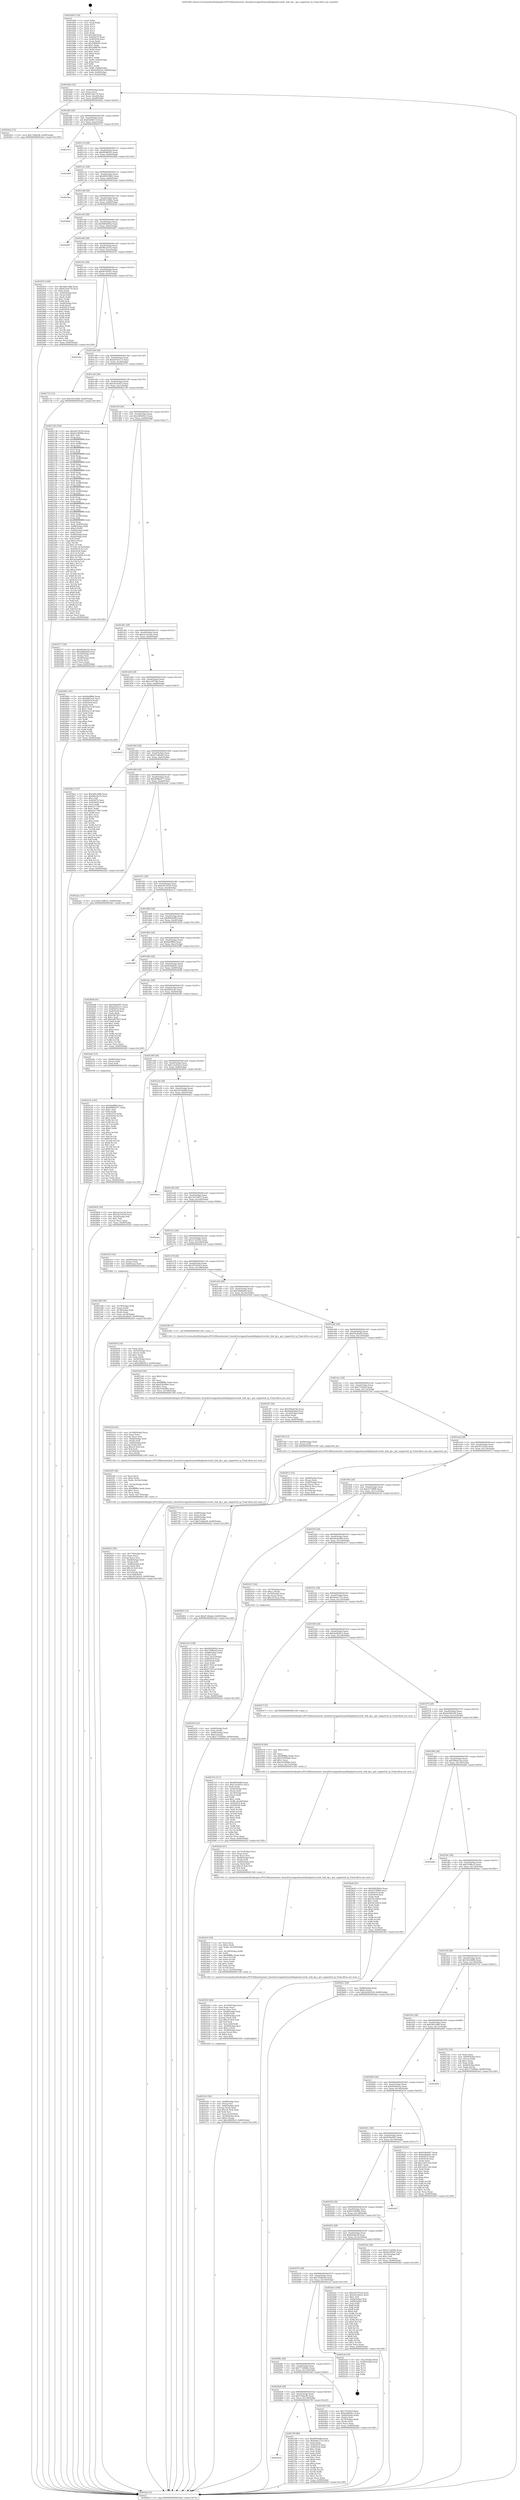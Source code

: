 digraph "0x401b60" {
  label = "0x401b60 (/mnt/c/Users/mathe/Desktop/tcc/POCII/binaries/extr_linuxdriversgpudrmamddisplaydccoredc_link_dp.c_get_supported_tp_Final-ollvm.out::main(0))"
  labelloc = "t"
  node[shape=record]

  Entry [label="",width=0.3,height=0.3,shape=circle,fillcolor=black,style=filled]
  "0x401bd4" [label="{
     0x401bd4 [32]\l
     | [instrs]\l
     &nbsp;&nbsp;0x401bd4 \<+6\>: mov -0x90(%rbp),%eax\l
     &nbsp;&nbsp;0x401bda \<+2\>: mov %eax,%ecx\l
     &nbsp;&nbsp;0x401bdc \<+6\>: sub $0x833e6c79,%ecx\l
     &nbsp;&nbsp;0x401be2 \<+6\>: mov %eax,-0xa4(%rbp)\l
     &nbsp;&nbsp;0x401be8 \<+6\>: mov %ecx,-0xa8(%rbp)\l
     &nbsp;&nbsp;0x401bee \<+6\>: je 00000000004029a2 \<main+0xe42\>\l
  }"]
  "0x4029a2" [label="{
     0x4029a2 [15]\l
     | [instrs]\l
     &nbsp;&nbsp;0x4029a2 \<+10\>: movl $0x7c8dacf6,-0x90(%rbp)\l
     &nbsp;&nbsp;0x4029ac \<+5\>: jmp 0000000000402dcf \<main+0x126f\>\l
  }"]
  "0x401bf4" [label="{
     0x401bf4 [28]\l
     | [instrs]\l
     &nbsp;&nbsp;0x401bf4 \<+5\>: jmp 0000000000401bf9 \<main+0x99\>\l
     &nbsp;&nbsp;0x401bf9 \<+6\>: mov -0xa4(%rbp),%eax\l
     &nbsp;&nbsp;0x401bff \<+5\>: sub $0x83d80114,%eax\l
     &nbsp;&nbsp;0x401c04 \<+6\>: mov %eax,-0xac(%rbp)\l
     &nbsp;&nbsp;0x401c0a \<+6\>: je 0000000000402315 \<main+0x7b5\>\l
  }"]
  Exit [label="",width=0.3,height=0.3,shape=circle,fillcolor=black,style=filled,peripheries=2]
  "0x402315" [label="{
     0x402315\l
  }", style=dashed]
  "0x401c10" [label="{
     0x401c10 [28]\l
     | [instrs]\l
     &nbsp;&nbsp;0x401c10 \<+5\>: jmp 0000000000401c15 \<main+0xb5\>\l
     &nbsp;&nbsp;0x401c15 \<+6\>: mov -0xa4(%rbp),%eax\l
     &nbsp;&nbsp;0x401c1b \<+5\>: sub $0x8948fc65,%eax\l
     &nbsp;&nbsp;0x401c20 \<+6\>: mov %eax,-0xb0(%rbp)\l
     &nbsp;&nbsp;0x401c26 \<+6\>: je 0000000000402d06 \<main+0x11a6\>\l
  }"]
  "0x402a1b" [label="{
     0x402a1b [145]\l
     | [instrs]\l
     &nbsp;&nbsp;0x402a1b \<+5\>: mov $0xfda9ff6d,%ecx\l
     &nbsp;&nbsp;0x402a20 \<+5\>: mov $0xd98bd377,%edx\l
     &nbsp;&nbsp;0x402a25 \<+3\>: mov $0x1,%sil\l
     &nbsp;&nbsp;0x402a28 \<+3\>: xor %r8d,%r8d\l
     &nbsp;&nbsp;0x402a2b \<+8\>: mov 0x405074,%r9d\l
     &nbsp;&nbsp;0x402a33 \<+8\>: mov 0x405058,%r10d\l
     &nbsp;&nbsp;0x402a3b \<+4\>: sub $0x1,%r8d\l
     &nbsp;&nbsp;0x402a3f \<+3\>: mov %r9d,%r11d\l
     &nbsp;&nbsp;0x402a42 \<+3\>: add %r8d,%r11d\l
     &nbsp;&nbsp;0x402a45 \<+4\>: imul %r11d,%r9d\l
     &nbsp;&nbsp;0x402a49 \<+4\>: and $0x1,%r9d\l
     &nbsp;&nbsp;0x402a4d \<+4\>: cmp $0x0,%r9d\l
     &nbsp;&nbsp;0x402a51 \<+3\>: sete %bl\l
     &nbsp;&nbsp;0x402a54 \<+4\>: cmp $0xa,%r10d\l
     &nbsp;&nbsp;0x402a58 \<+4\>: setl %r14b\l
     &nbsp;&nbsp;0x402a5c \<+3\>: mov %bl,%r15b\l
     &nbsp;&nbsp;0x402a5f \<+4\>: xor $0xff,%r15b\l
     &nbsp;&nbsp;0x402a63 \<+3\>: mov %r14b,%r12b\l
     &nbsp;&nbsp;0x402a66 \<+4\>: xor $0xff,%r12b\l
     &nbsp;&nbsp;0x402a6a \<+4\>: xor $0x1,%sil\l
     &nbsp;&nbsp;0x402a6e \<+3\>: mov %r15b,%r13b\l
     &nbsp;&nbsp;0x402a71 \<+4\>: and $0xff,%r13b\l
     &nbsp;&nbsp;0x402a75 \<+3\>: and %sil,%bl\l
     &nbsp;&nbsp;0x402a78 \<+3\>: mov %r12b,%al\l
     &nbsp;&nbsp;0x402a7b \<+2\>: and $0xff,%al\l
     &nbsp;&nbsp;0x402a7d \<+3\>: and %sil,%r14b\l
     &nbsp;&nbsp;0x402a80 \<+3\>: or %bl,%r13b\l
     &nbsp;&nbsp;0x402a83 \<+3\>: or %r14b,%al\l
     &nbsp;&nbsp;0x402a86 \<+3\>: xor %al,%r13b\l
     &nbsp;&nbsp;0x402a89 \<+3\>: or %r12b,%r15b\l
     &nbsp;&nbsp;0x402a8c \<+4\>: xor $0xff,%r15b\l
     &nbsp;&nbsp;0x402a90 \<+4\>: or $0x1,%sil\l
     &nbsp;&nbsp;0x402a94 \<+3\>: and %sil,%r15b\l
     &nbsp;&nbsp;0x402a97 \<+3\>: or %r15b,%r13b\l
     &nbsp;&nbsp;0x402a9a \<+4\>: test $0x1,%r13b\l
     &nbsp;&nbsp;0x402a9e \<+3\>: cmovne %edx,%ecx\l
     &nbsp;&nbsp;0x402aa1 \<+6\>: mov %ecx,-0x90(%rbp)\l
     &nbsp;&nbsp;0x402aa7 \<+5\>: jmp 0000000000402dcf \<main+0x126f\>\l
  }"]
  "0x402d06" [label="{
     0x402d06\l
  }", style=dashed]
  "0x401c2c" [label="{
     0x401c2c [28]\l
     | [instrs]\l
     &nbsp;&nbsp;0x401c2c \<+5\>: jmp 0000000000401c31 \<main+0xd1\>\l
     &nbsp;&nbsp;0x401c31 \<+6\>: mov -0xa4(%rbp),%eax\l
     &nbsp;&nbsp;0x401c37 \<+5\>: sub $0x899199d3,%eax\l
     &nbsp;&nbsp;0x401c3c \<+6\>: mov %eax,-0xb4(%rbp)\l
     &nbsp;&nbsp;0x401c42 \<+6\>: je 00000000004023ba \<main+0x85a\>\l
  }"]
  "0x402893" [label="{
     0x402893 [15]\l
     | [instrs]\l
     &nbsp;&nbsp;0x402893 \<+10\>: movl $0xd7c8dae6,-0x90(%rbp)\l
     &nbsp;&nbsp;0x40289d \<+5\>: jmp 0000000000402dcf \<main+0x126f\>\l
  }"]
  "0x4023ba" [label="{
     0x4023ba\l
  }", style=dashed]
  "0x401c48" [label="{
     0x401c48 [28]\l
     | [instrs]\l
     &nbsp;&nbsp;0x401c48 \<+5\>: jmp 0000000000401c4d \<main+0xed\>\l
     &nbsp;&nbsp;0x401c4d \<+6\>: mov -0xa4(%rbp),%eax\l
     &nbsp;&nbsp;0x401c53 \<+5\>: sub $0x9451d6da,%eax\l
     &nbsp;&nbsp;0x401c58 \<+6\>: mov %eax,-0xb8(%rbp)\l
     &nbsp;&nbsp;0x401c5e \<+6\>: je 0000000000402bbd \<main+0x105d\>\l
  }"]
  "0x4020c4" [label="{
     0x4020c4\l
  }", style=dashed]
  "0x402bbd" [label="{
     0x402bbd\l
  }", style=dashed]
  "0x401c64" [label="{
     0x401c64 [28]\l
     | [instrs]\l
     &nbsp;&nbsp;0x401c64 \<+5\>: jmp 0000000000401c69 \<main+0x109\>\l
     &nbsp;&nbsp;0x401c69 \<+6\>: mov -0xa4(%rbp),%eax\l
     &nbsp;&nbsp;0x401c6f \<+5\>: sub $0x9482892e,%eax\l
     &nbsp;&nbsp;0x401c74 \<+6\>: mov %eax,-0xbc(%rbp)\l
     &nbsp;&nbsp;0x401c7a \<+6\>: je 0000000000402db7 \<main+0x1257\>\l
  }"]
  "0x40278f" [label="{
     0x40278f [86]\l
     | [instrs]\l
     &nbsp;&nbsp;0x40278f \<+5\>: mov $0xf9936df4,%eax\l
     &nbsp;&nbsp;0x402794 \<+5\>: mov $0x4abcc725,%ecx\l
     &nbsp;&nbsp;0x402799 \<+2\>: xor %edx,%edx\l
     &nbsp;&nbsp;0x40279b \<+7\>: mov 0x405074,%esi\l
     &nbsp;&nbsp;0x4027a2 \<+7\>: mov 0x405058,%edi\l
     &nbsp;&nbsp;0x4027a9 \<+3\>: sub $0x1,%edx\l
     &nbsp;&nbsp;0x4027ac \<+3\>: mov %esi,%r8d\l
     &nbsp;&nbsp;0x4027af \<+3\>: add %edx,%r8d\l
     &nbsp;&nbsp;0x4027b2 \<+4\>: imul %r8d,%esi\l
     &nbsp;&nbsp;0x4027b6 \<+3\>: and $0x1,%esi\l
     &nbsp;&nbsp;0x4027b9 \<+3\>: cmp $0x0,%esi\l
     &nbsp;&nbsp;0x4027bc \<+4\>: sete %r9b\l
     &nbsp;&nbsp;0x4027c0 \<+3\>: cmp $0xa,%edi\l
     &nbsp;&nbsp;0x4027c3 \<+4\>: setl %r10b\l
     &nbsp;&nbsp;0x4027c7 \<+3\>: mov %r9b,%r11b\l
     &nbsp;&nbsp;0x4027ca \<+3\>: and %r10b,%r11b\l
     &nbsp;&nbsp;0x4027cd \<+3\>: xor %r10b,%r9b\l
     &nbsp;&nbsp;0x4027d0 \<+3\>: or %r9b,%r11b\l
     &nbsp;&nbsp;0x4027d3 \<+4\>: test $0x1,%r11b\l
     &nbsp;&nbsp;0x4027d7 \<+3\>: cmovne %ecx,%eax\l
     &nbsp;&nbsp;0x4027da \<+6\>: mov %eax,-0x90(%rbp)\l
     &nbsp;&nbsp;0x4027e0 \<+5\>: jmp 0000000000402dcf \<main+0x126f\>\l
  }"]
  "0x402db7" [label="{
     0x402db7\l
  }", style=dashed]
  "0x401c80" [label="{
     0x401c80 [28]\l
     | [instrs]\l
     &nbsp;&nbsp;0x401c80 \<+5\>: jmp 0000000000401c85 \<main+0x125\>\l
     &nbsp;&nbsp;0x401c85 \<+6\>: mov -0xa4(%rbp),%eax\l
     &nbsp;&nbsp;0x401c8b \<+5\>: sub $0x96a1fe74,%eax\l
     &nbsp;&nbsp;0x401c90 \<+6\>: mov %eax,-0xc0(%rbp)\l
     &nbsp;&nbsp;0x401c96 \<+6\>: je 0000000000402935 \<main+0xdd5\>\l
  }"]
  "0x402770" [label="{
     0x402770 [31]\l
     | [instrs]\l
     &nbsp;&nbsp;0x402770 \<+4\>: mov -0x48(%rbp),%rdi\l
     &nbsp;&nbsp;0x402774 \<+2\>: mov %eax,(%rdi)\l
     &nbsp;&nbsp;0x402776 \<+4\>: mov -0x40(%rbp),%rdi\l
     &nbsp;&nbsp;0x40277a \<+6\>: movl $0x0,(%rdi)\l
     &nbsp;&nbsp;0x402780 \<+10\>: movl $0x7c8dacf6,-0x90(%rbp)\l
     &nbsp;&nbsp;0x40278a \<+5\>: jmp 0000000000402dcf \<main+0x126f\>\l
  }"]
  "0x402935" [label="{
     0x402935 [109]\l
     | [instrs]\l
     &nbsp;&nbsp;0x402935 \<+5\>: mov $0x5dfc2486,%eax\l
     &nbsp;&nbsp;0x40293a \<+5\>: mov $0x833e6c79,%ecx\l
     &nbsp;&nbsp;0x40293f \<+2\>: xor %edx,%edx\l
     &nbsp;&nbsp;0x402941 \<+4\>: mov -0x40(%rbp),%rsi\l
     &nbsp;&nbsp;0x402945 \<+2\>: mov (%rsi),%edi\l
     &nbsp;&nbsp;0x402947 \<+3\>: mov %edx,%r8d\l
     &nbsp;&nbsp;0x40294a \<+4\>: sub $0x1,%r8d\l
     &nbsp;&nbsp;0x40294e \<+3\>: sub %r8d,%edi\l
     &nbsp;&nbsp;0x402951 \<+4\>: mov -0x40(%rbp),%rsi\l
     &nbsp;&nbsp;0x402955 \<+2\>: mov %edi,(%rsi)\l
     &nbsp;&nbsp;0x402957 \<+7\>: mov 0x405074,%edi\l
     &nbsp;&nbsp;0x40295e \<+8\>: mov 0x405058,%r8d\l
     &nbsp;&nbsp;0x402966 \<+3\>: sub $0x1,%edx\l
     &nbsp;&nbsp;0x402969 \<+3\>: mov %edi,%r9d\l
     &nbsp;&nbsp;0x40296c \<+3\>: add %edx,%r9d\l
     &nbsp;&nbsp;0x40296f \<+4\>: imul %r9d,%edi\l
     &nbsp;&nbsp;0x402973 \<+3\>: and $0x1,%edi\l
     &nbsp;&nbsp;0x402976 \<+3\>: cmp $0x0,%edi\l
     &nbsp;&nbsp;0x402979 \<+4\>: sete %r10b\l
     &nbsp;&nbsp;0x40297d \<+4\>: cmp $0xa,%r8d\l
     &nbsp;&nbsp;0x402981 \<+4\>: setl %r11b\l
     &nbsp;&nbsp;0x402985 \<+3\>: mov %r10b,%bl\l
     &nbsp;&nbsp;0x402988 \<+3\>: and %r11b,%bl\l
     &nbsp;&nbsp;0x40298b \<+3\>: xor %r11b,%r10b\l
     &nbsp;&nbsp;0x40298e \<+3\>: or %r10b,%bl\l
     &nbsp;&nbsp;0x402991 \<+3\>: test $0x1,%bl\l
     &nbsp;&nbsp;0x402994 \<+3\>: cmovne %ecx,%eax\l
     &nbsp;&nbsp;0x402997 \<+6\>: mov %eax,-0x90(%rbp)\l
     &nbsp;&nbsp;0x40299d \<+5\>: jmp 0000000000402dcf \<main+0x126f\>\l
  }"]
  "0x401c9c" [label="{
     0x401c9c [28]\l
     | [instrs]\l
     &nbsp;&nbsp;0x401c9c \<+5\>: jmp 0000000000401ca1 \<main+0x141\>\l
     &nbsp;&nbsp;0x401ca1 \<+6\>: mov -0xa4(%rbp),%eax\l
     &nbsp;&nbsp;0x401ca7 \<+5\>: sub $0x9e7f05d7,%eax\l
     &nbsp;&nbsp;0x401cac \<+6\>: mov %eax,-0xc4(%rbp)\l
     &nbsp;&nbsp;0x401cb2 \<+6\>: je 00000000004022ba \<main+0x75a\>\l
  }"]
  "0x402623" [label="{
     0x402623 [56]\l
     | [instrs]\l
     &nbsp;&nbsp;0x402623 \<+6\>: mov -0x170(%rbp),%ecx\l
     &nbsp;&nbsp;0x402629 \<+3\>: imul %eax,%ecx\l
     &nbsp;&nbsp;0x40262c \<+3\>: movslq %ecx,%rsi\l
     &nbsp;&nbsp;0x40262f \<+4\>: mov -0x68(%rbp),%rdi\l
     &nbsp;&nbsp;0x402633 \<+3\>: mov (%rdi),%rdi\l
     &nbsp;&nbsp;0x402636 \<+4\>: mov -0x60(%rbp),%r8\l
     &nbsp;&nbsp;0x40263a \<+3\>: movslq (%r8),%r8\l
     &nbsp;&nbsp;0x40263d \<+4\>: imul $0x18,%r8,%r8\l
     &nbsp;&nbsp;0x402641 \<+3\>: add %r8,%rdi\l
     &nbsp;&nbsp;0x402644 \<+4\>: mov 0x10(%rdi),%rdi\l
     &nbsp;&nbsp;0x402648 \<+4\>: mov %rsi,0x8(%rdi)\l
     &nbsp;&nbsp;0x40264c \<+10\>: movl $0x295365e5,-0x90(%rbp)\l
     &nbsp;&nbsp;0x402656 \<+5\>: jmp 0000000000402dcf \<main+0x126f\>\l
  }"]
  "0x4022ba" [label="{
     0x4022ba\l
  }", style=dashed]
  "0x401cb8" [label="{
     0x401cb8 [28]\l
     | [instrs]\l
     &nbsp;&nbsp;0x401cb8 \<+5\>: jmp 0000000000401cbd \<main+0x15d\>\l
     &nbsp;&nbsp;0x401cbd \<+6\>: mov -0xa4(%rbp),%eax\l
     &nbsp;&nbsp;0x401cc3 \<+5\>: sub $0xa6503c13,%eax\l
     &nbsp;&nbsp;0x401cc8 \<+6\>: mov %eax,-0xc8(%rbp)\l
     &nbsp;&nbsp;0x401cce \<+6\>: je 0000000000402733 \<main+0xbd3\>\l
  }"]
  "0x4025f5" [label="{
     0x4025f5 [46]\l
     | [instrs]\l
     &nbsp;&nbsp;0x4025f5 \<+2\>: xor %ecx,%ecx\l
     &nbsp;&nbsp;0x4025f7 \<+5\>: mov $0x2,%edx\l
     &nbsp;&nbsp;0x4025fc \<+6\>: mov %edx,-0x16c(%rbp)\l
     &nbsp;&nbsp;0x402602 \<+1\>: cltd\l
     &nbsp;&nbsp;0x402603 \<+7\>: mov -0x16c(%rbp),%r9d\l
     &nbsp;&nbsp;0x40260a \<+3\>: idiv %r9d\l
     &nbsp;&nbsp;0x40260d \<+6\>: imul $0xfffffffe,%edx,%edx\l
     &nbsp;&nbsp;0x402613 \<+3\>: sub $0x1,%ecx\l
     &nbsp;&nbsp;0x402616 \<+2\>: sub %ecx,%edx\l
     &nbsp;&nbsp;0x402618 \<+6\>: mov %edx,-0x170(%rbp)\l
     &nbsp;&nbsp;0x40261e \<+5\>: call 0000000000401160 \<next_i\>\l
     | [calls]\l
     &nbsp;&nbsp;0x401160 \{1\} (/mnt/c/Users/mathe/Desktop/tcc/POCII/binaries/extr_linuxdriversgpudrmamddisplaydccoredc_link_dp.c_get_supported_tp_Final-ollvm.out::next_i)\l
  }"]
  "0x402733" [label="{
     0x402733 [15]\l
     | [instrs]\l
     &nbsp;&nbsp;0x402733 \<+10\>: movl $0x54e546fb,-0x90(%rbp)\l
     &nbsp;&nbsp;0x40273d \<+5\>: jmp 0000000000402dcf \<main+0x126f\>\l
  }"]
  "0x401cd4" [label="{
     0x401cd4 [28]\l
     | [instrs]\l
     &nbsp;&nbsp;0x401cd4 \<+5\>: jmp 0000000000401cd9 \<main+0x179\>\l
     &nbsp;&nbsp;0x401cd9 \<+6\>: mov -0xa4(%rbp),%eax\l
     &nbsp;&nbsp;0x401cdf \<+5\>: sub $0xc614e425,%eax\l
     &nbsp;&nbsp;0x401ce4 \<+6\>: mov %eax,-0xcc(%rbp)\l
     &nbsp;&nbsp;0x401cea \<+6\>: je 0000000000402138 \<main+0x5d8\>\l
  }"]
  "0x4025c8" [label="{
     0x4025c8 [45]\l
     | [instrs]\l
     &nbsp;&nbsp;0x4025c8 \<+6\>: mov -0x168(%rbp),%ecx\l
     &nbsp;&nbsp;0x4025ce \<+3\>: imul %eax,%ecx\l
     &nbsp;&nbsp;0x4025d1 \<+3\>: movslq %ecx,%rsi\l
     &nbsp;&nbsp;0x4025d4 \<+4\>: mov -0x68(%rbp),%rdi\l
     &nbsp;&nbsp;0x4025d8 \<+3\>: mov (%rdi),%rdi\l
     &nbsp;&nbsp;0x4025db \<+4\>: mov -0x60(%rbp),%r8\l
     &nbsp;&nbsp;0x4025df \<+3\>: movslq (%r8),%r8\l
     &nbsp;&nbsp;0x4025e2 \<+4\>: imul $0x18,%r8,%r8\l
     &nbsp;&nbsp;0x4025e6 \<+3\>: add %r8,%rdi\l
     &nbsp;&nbsp;0x4025e9 \<+4\>: mov 0x10(%rdi),%rdi\l
     &nbsp;&nbsp;0x4025ed \<+3\>: mov %rsi,(%rdi)\l
     &nbsp;&nbsp;0x4025f0 \<+5\>: call 0000000000401160 \<next_i\>\l
     | [calls]\l
     &nbsp;&nbsp;0x401160 \{1\} (/mnt/c/Users/mathe/Desktop/tcc/POCII/binaries/extr_linuxdriversgpudrmamddisplaydccoredc_link_dp.c_get_supported_tp_Final-ollvm.out::next_i)\l
  }"]
  "0x402138" [label="{
     0x402138 [356]\l
     | [instrs]\l
     &nbsp;&nbsp;0x402138 \<+5\>: mov $0xed578316,%eax\l
     &nbsp;&nbsp;0x40213d \<+5\>: mov $0x6a19099e,%ecx\l
     &nbsp;&nbsp;0x402142 \<+2\>: mov $0x1,%dl\l
     &nbsp;&nbsp;0x402144 \<+3\>: mov %rsp,%rsi\l
     &nbsp;&nbsp;0x402147 \<+4\>: add $0xfffffffffffffff0,%rsi\l
     &nbsp;&nbsp;0x40214b \<+3\>: mov %rsi,%rsp\l
     &nbsp;&nbsp;0x40214e \<+7\>: mov %rsi,-0x88(%rbp)\l
     &nbsp;&nbsp;0x402155 \<+3\>: mov %rsp,%rsi\l
     &nbsp;&nbsp;0x402158 \<+4\>: add $0xfffffffffffffff0,%rsi\l
     &nbsp;&nbsp;0x40215c \<+3\>: mov %rsi,%rsp\l
     &nbsp;&nbsp;0x40215f \<+3\>: mov %rsp,%rdi\l
     &nbsp;&nbsp;0x402162 \<+4\>: add $0xfffffffffffffff0,%rdi\l
     &nbsp;&nbsp;0x402166 \<+3\>: mov %rdi,%rsp\l
     &nbsp;&nbsp;0x402169 \<+4\>: mov %rdi,-0x80(%rbp)\l
     &nbsp;&nbsp;0x40216d \<+3\>: mov %rsp,%rdi\l
     &nbsp;&nbsp;0x402170 \<+4\>: add $0xfffffffffffffff0,%rdi\l
     &nbsp;&nbsp;0x402174 \<+3\>: mov %rdi,%rsp\l
     &nbsp;&nbsp;0x402177 \<+4\>: mov %rdi,-0x78(%rbp)\l
     &nbsp;&nbsp;0x40217b \<+3\>: mov %rsp,%rdi\l
     &nbsp;&nbsp;0x40217e \<+4\>: add $0xfffffffffffffff0,%rdi\l
     &nbsp;&nbsp;0x402182 \<+3\>: mov %rdi,%rsp\l
     &nbsp;&nbsp;0x402185 \<+4\>: mov %rdi,-0x70(%rbp)\l
     &nbsp;&nbsp;0x402189 \<+3\>: mov %rsp,%rdi\l
     &nbsp;&nbsp;0x40218c \<+4\>: add $0xfffffffffffffff0,%rdi\l
     &nbsp;&nbsp;0x402190 \<+3\>: mov %rdi,%rsp\l
     &nbsp;&nbsp;0x402193 \<+4\>: mov %rdi,-0x68(%rbp)\l
     &nbsp;&nbsp;0x402197 \<+3\>: mov %rsp,%rdi\l
     &nbsp;&nbsp;0x40219a \<+4\>: add $0xfffffffffffffff0,%rdi\l
     &nbsp;&nbsp;0x40219e \<+3\>: mov %rdi,%rsp\l
     &nbsp;&nbsp;0x4021a1 \<+4\>: mov %rdi,-0x60(%rbp)\l
     &nbsp;&nbsp;0x4021a5 \<+3\>: mov %rsp,%rdi\l
     &nbsp;&nbsp;0x4021a8 \<+4\>: add $0xfffffffffffffff0,%rdi\l
     &nbsp;&nbsp;0x4021ac \<+3\>: mov %rdi,%rsp\l
     &nbsp;&nbsp;0x4021af \<+4\>: mov %rdi,-0x58(%rbp)\l
     &nbsp;&nbsp;0x4021b3 \<+3\>: mov %rsp,%rdi\l
     &nbsp;&nbsp;0x4021b6 \<+4\>: add $0xfffffffffffffff0,%rdi\l
     &nbsp;&nbsp;0x4021ba \<+3\>: mov %rdi,%rsp\l
     &nbsp;&nbsp;0x4021bd \<+4\>: mov %rdi,-0x50(%rbp)\l
     &nbsp;&nbsp;0x4021c1 \<+3\>: mov %rsp,%rdi\l
     &nbsp;&nbsp;0x4021c4 \<+4\>: add $0xfffffffffffffff0,%rdi\l
     &nbsp;&nbsp;0x4021c8 \<+3\>: mov %rdi,%rsp\l
     &nbsp;&nbsp;0x4021cb \<+4\>: mov %rdi,-0x48(%rbp)\l
     &nbsp;&nbsp;0x4021cf \<+3\>: mov %rsp,%rdi\l
     &nbsp;&nbsp;0x4021d2 \<+4\>: add $0xfffffffffffffff0,%rdi\l
     &nbsp;&nbsp;0x4021d6 \<+3\>: mov %rdi,%rsp\l
     &nbsp;&nbsp;0x4021d9 \<+4\>: mov %rdi,-0x40(%rbp)\l
     &nbsp;&nbsp;0x4021dd \<+7\>: mov -0x88(%rbp),%rdi\l
     &nbsp;&nbsp;0x4021e4 \<+6\>: movl $0x0,(%rdi)\l
     &nbsp;&nbsp;0x4021ea \<+7\>: mov -0x94(%rbp),%r8d\l
     &nbsp;&nbsp;0x4021f1 \<+3\>: mov %r8d,(%rsi)\l
     &nbsp;&nbsp;0x4021f4 \<+4\>: mov -0x80(%rbp),%rdi\l
     &nbsp;&nbsp;0x4021f8 \<+7\>: mov -0xa0(%rbp),%r9\l
     &nbsp;&nbsp;0x4021ff \<+3\>: mov %r9,(%rdi)\l
     &nbsp;&nbsp;0x402202 \<+3\>: cmpl $0x2,(%rsi)\l
     &nbsp;&nbsp;0x402205 \<+4\>: setne %r10b\l
     &nbsp;&nbsp;0x402209 \<+4\>: and $0x1,%r10b\l
     &nbsp;&nbsp;0x40220d \<+4\>: mov %r10b,-0x35(%rbp)\l
     &nbsp;&nbsp;0x402211 \<+8\>: mov 0x405074,%r11d\l
     &nbsp;&nbsp;0x402219 \<+7\>: mov 0x405058,%ebx\l
     &nbsp;&nbsp;0x402220 \<+3\>: mov %r11d,%r14d\l
     &nbsp;&nbsp;0x402223 \<+7\>: add $0x5a5ea609,%r14d\l
     &nbsp;&nbsp;0x40222a \<+4\>: sub $0x1,%r14d\l
     &nbsp;&nbsp;0x40222e \<+7\>: sub $0x5a5ea609,%r14d\l
     &nbsp;&nbsp;0x402235 \<+4\>: imul %r14d,%r11d\l
     &nbsp;&nbsp;0x402239 \<+4\>: and $0x1,%r11d\l
     &nbsp;&nbsp;0x40223d \<+4\>: cmp $0x0,%r11d\l
     &nbsp;&nbsp;0x402241 \<+4\>: sete %r10b\l
     &nbsp;&nbsp;0x402245 \<+3\>: cmp $0xa,%ebx\l
     &nbsp;&nbsp;0x402248 \<+4\>: setl %r15b\l
     &nbsp;&nbsp;0x40224c \<+3\>: mov %r10b,%r12b\l
     &nbsp;&nbsp;0x40224f \<+4\>: xor $0xff,%r12b\l
     &nbsp;&nbsp;0x402253 \<+3\>: mov %r15b,%r13b\l
     &nbsp;&nbsp;0x402256 \<+4\>: xor $0xff,%r13b\l
     &nbsp;&nbsp;0x40225a \<+3\>: xor $0x1,%dl\l
     &nbsp;&nbsp;0x40225d \<+3\>: mov %r12b,%sil\l
     &nbsp;&nbsp;0x402260 \<+4\>: and $0xff,%sil\l
     &nbsp;&nbsp;0x402264 \<+3\>: and %dl,%r10b\l
     &nbsp;&nbsp;0x402267 \<+3\>: mov %r13b,%dil\l
     &nbsp;&nbsp;0x40226a \<+4\>: and $0xff,%dil\l
     &nbsp;&nbsp;0x40226e \<+3\>: and %dl,%r15b\l
     &nbsp;&nbsp;0x402271 \<+3\>: or %r10b,%sil\l
     &nbsp;&nbsp;0x402274 \<+3\>: or %r15b,%dil\l
     &nbsp;&nbsp;0x402277 \<+3\>: xor %dil,%sil\l
     &nbsp;&nbsp;0x40227a \<+3\>: or %r13b,%r12b\l
     &nbsp;&nbsp;0x40227d \<+4\>: xor $0xff,%r12b\l
     &nbsp;&nbsp;0x402281 \<+3\>: or $0x1,%dl\l
     &nbsp;&nbsp;0x402284 \<+3\>: and %dl,%r12b\l
     &nbsp;&nbsp;0x402287 \<+3\>: or %r12b,%sil\l
     &nbsp;&nbsp;0x40228a \<+4\>: test $0x1,%sil\l
     &nbsp;&nbsp;0x40228e \<+3\>: cmovne %ecx,%eax\l
     &nbsp;&nbsp;0x402291 \<+6\>: mov %eax,-0x90(%rbp)\l
     &nbsp;&nbsp;0x402297 \<+5\>: jmp 0000000000402dcf \<main+0x126f\>\l
  }"]
  "0x401cf0" [label="{
     0x401cf0 [28]\l
     | [instrs]\l
     &nbsp;&nbsp;0x401cf0 \<+5\>: jmp 0000000000401cf5 \<main+0x195\>\l
     &nbsp;&nbsp;0x401cf5 \<+6\>: mov -0xa4(%rbp),%eax\l
     &nbsp;&nbsp;0x401cfb \<+5\>: sub $0xc88656c5,%eax\l
     &nbsp;&nbsp;0x401d00 \<+6\>: mov %eax,-0xd0(%rbp)\l
     &nbsp;&nbsp;0x401d06 \<+6\>: je 0000000000402577 \<main+0xa17\>\l
  }"]
  "0x4025a0" [label="{
     0x4025a0 [40]\l
     | [instrs]\l
     &nbsp;&nbsp;0x4025a0 \<+5\>: mov $0x2,%ecx\l
     &nbsp;&nbsp;0x4025a5 \<+1\>: cltd\l
     &nbsp;&nbsp;0x4025a6 \<+2\>: idiv %ecx\l
     &nbsp;&nbsp;0x4025a8 \<+6\>: imul $0xfffffffe,%edx,%ecx\l
     &nbsp;&nbsp;0x4025ae \<+6\>: add $0x93dcf86e,%ecx\l
     &nbsp;&nbsp;0x4025b4 \<+3\>: add $0x1,%ecx\l
     &nbsp;&nbsp;0x4025b7 \<+6\>: sub $0x93dcf86e,%ecx\l
     &nbsp;&nbsp;0x4025bd \<+6\>: mov %ecx,-0x168(%rbp)\l
     &nbsp;&nbsp;0x4025c3 \<+5\>: call 0000000000401160 \<next_i\>\l
     | [calls]\l
     &nbsp;&nbsp;0x401160 \{1\} (/mnt/c/Users/mathe/Desktop/tcc/POCII/binaries/extr_linuxdriversgpudrmamddisplaydccoredc_link_dp.c_get_supported_tp_Final-ollvm.out::next_i)\l
  }"]
  "0x402577" [label="{
     0x402577 [36]\l
     | [instrs]\l
     &nbsp;&nbsp;0x402577 \<+5\>: mov $0x60e9ee5a,%eax\l
     &nbsp;&nbsp;0x40257c \<+5\>: mov $0x2bbfba64,%ecx\l
     &nbsp;&nbsp;0x402581 \<+4\>: mov -0x50(%rbp),%rdx\l
     &nbsp;&nbsp;0x402585 \<+2\>: mov (%rdx),%esi\l
     &nbsp;&nbsp;0x402587 \<+4\>: mov -0x58(%rbp),%rdx\l
     &nbsp;&nbsp;0x40258b \<+2\>: cmp (%rdx),%esi\l
     &nbsp;&nbsp;0x40258d \<+3\>: cmovl %ecx,%eax\l
     &nbsp;&nbsp;0x402590 \<+6\>: mov %eax,-0x90(%rbp)\l
     &nbsp;&nbsp;0x402596 \<+5\>: jmp 0000000000402dcf \<main+0x126f\>\l
  }"]
  "0x401d0c" [label="{
     0x401d0c [28]\l
     | [instrs]\l
     &nbsp;&nbsp;0x401d0c \<+5\>: jmp 0000000000401d11 \<main+0x1b1\>\l
     &nbsp;&nbsp;0x401d11 \<+6\>: mov -0xa4(%rbp),%eax\l
     &nbsp;&nbsp;0x401d17 \<+5\>: sub $0xca15a1ab,%eax\l
     &nbsp;&nbsp;0x401d1c \<+6\>: mov %eax,-0xd4(%rbp)\l
     &nbsp;&nbsp;0x401d22 \<+6\>: je 00000000004029b1 \<main+0xe51\>\l
  }"]
  "0x402545" [label="{
     0x402545 [50]\l
     | [instrs]\l
     &nbsp;&nbsp;0x402545 \<+4\>: mov -0x68(%rbp),%rsi\l
     &nbsp;&nbsp;0x402549 \<+3\>: mov (%rsi),%rsi\l
     &nbsp;&nbsp;0x40254c \<+4\>: mov -0x60(%rbp),%rdi\l
     &nbsp;&nbsp;0x402550 \<+3\>: movslq (%rdi),%rdi\l
     &nbsp;&nbsp;0x402553 \<+4\>: imul $0x18,%rdi,%rdi\l
     &nbsp;&nbsp;0x402557 \<+3\>: add %rdi,%rsi\l
     &nbsp;&nbsp;0x40255a \<+4\>: mov %rax,0x10(%rsi)\l
     &nbsp;&nbsp;0x40255e \<+4\>: mov -0x50(%rbp),%rax\l
     &nbsp;&nbsp;0x402562 \<+6\>: movl $0x0,(%rax)\l
     &nbsp;&nbsp;0x402568 \<+10\>: movl $0xc88656c5,-0x90(%rbp)\l
     &nbsp;&nbsp;0x402572 \<+5\>: jmp 0000000000402dcf \<main+0x126f\>\l
  }"]
  "0x4029b1" [label="{
     0x4029b1 [91]\l
     | [instrs]\l
     &nbsp;&nbsp;0x4029b1 \<+5\>: mov $0xfda9ff6d,%eax\l
     &nbsp;&nbsp;0x4029b6 \<+5\>: mov $0x8483cdc,%ecx\l
     &nbsp;&nbsp;0x4029bb \<+7\>: mov 0x405074,%edx\l
     &nbsp;&nbsp;0x4029c2 \<+7\>: mov 0x405058,%esi\l
     &nbsp;&nbsp;0x4029c9 \<+2\>: mov %edx,%edi\l
     &nbsp;&nbsp;0x4029cb \<+6\>: add $0xb5a31c4f,%edi\l
     &nbsp;&nbsp;0x4029d1 \<+3\>: sub $0x1,%edi\l
     &nbsp;&nbsp;0x4029d4 \<+6\>: sub $0xb5a31c4f,%edi\l
     &nbsp;&nbsp;0x4029da \<+3\>: imul %edi,%edx\l
     &nbsp;&nbsp;0x4029dd \<+3\>: and $0x1,%edx\l
     &nbsp;&nbsp;0x4029e0 \<+3\>: cmp $0x0,%edx\l
     &nbsp;&nbsp;0x4029e3 \<+4\>: sete %r8b\l
     &nbsp;&nbsp;0x4029e7 \<+3\>: cmp $0xa,%esi\l
     &nbsp;&nbsp;0x4029ea \<+4\>: setl %r9b\l
     &nbsp;&nbsp;0x4029ee \<+3\>: mov %r8b,%r10b\l
     &nbsp;&nbsp;0x4029f1 \<+3\>: and %r9b,%r10b\l
     &nbsp;&nbsp;0x4029f4 \<+3\>: xor %r9b,%r8b\l
     &nbsp;&nbsp;0x4029f7 \<+3\>: or %r8b,%r10b\l
     &nbsp;&nbsp;0x4029fa \<+4\>: test $0x1,%r10b\l
     &nbsp;&nbsp;0x4029fe \<+3\>: cmovne %ecx,%eax\l
     &nbsp;&nbsp;0x402a01 \<+6\>: mov %eax,-0x90(%rbp)\l
     &nbsp;&nbsp;0x402a07 \<+5\>: jmp 0000000000402dcf \<main+0x126f\>\l
  }"]
  "0x401d28" [label="{
     0x401d28 [28]\l
     | [instrs]\l
     &nbsp;&nbsp;0x401d28 \<+5\>: jmp 0000000000401d2d \<main+0x1cd\>\l
     &nbsp;&nbsp;0x401d2d \<+6\>: mov -0xa4(%rbp),%eax\l
     &nbsp;&nbsp;0x401d33 \<+5\>: sub $0xcc6f758c,%eax\l
     &nbsp;&nbsp;0x401d38 \<+6\>: mov %eax,-0xd8(%rbp)\l
     &nbsp;&nbsp;0x401d3e \<+6\>: je 0000000000402b25 \<main+0xfc5\>\l
  }"]
  "0x402503" [label="{
     0x402503 [66]\l
     | [instrs]\l
     &nbsp;&nbsp;0x402503 \<+6\>: mov -0x164(%rbp),%ecx\l
     &nbsp;&nbsp;0x402509 \<+3\>: imul %eax,%ecx\l
     &nbsp;&nbsp;0x40250c \<+3\>: movslq %ecx,%rsi\l
     &nbsp;&nbsp;0x40250f \<+4\>: mov -0x68(%rbp),%rdi\l
     &nbsp;&nbsp;0x402513 \<+3\>: mov (%rdi),%rdi\l
     &nbsp;&nbsp;0x402516 \<+4\>: mov -0x60(%rbp),%r8\l
     &nbsp;&nbsp;0x40251a \<+3\>: movslq (%r8),%r8\l
     &nbsp;&nbsp;0x40251d \<+4\>: imul $0x18,%r8,%r8\l
     &nbsp;&nbsp;0x402521 \<+3\>: add %r8,%rdi\l
     &nbsp;&nbsp;0x402524 \<+4\>: mov %rsi,0x8(%rdi)\l
     &nbsp;&nbsp;0x402528 \<+4\>: mov -0x58(%rbp),%rsi\l
     &nbsp;&nbsp;0x40252c \<+6\>: movl $0x1,(%rsi)\l
     &nbsp;&nbsp;0x402532 \<+4\>: mov -0x58(%rbp),%rsi\l
     &nbsp;&nbsp;0x402536 \<+3\>: movslq (%rsi),%rsi\l
     &nbsp;&nbsp;0x402539 \<+4\>: shl $0x4,%rsi\l
     &nbsp;&nbsp;0x40253d \<+3\>: mov %rsi,%rdi\l
     &nbsp;&nbsp;0x402540 \<+5\>: call 0000000000401050 \<malloc@plt\>\l
     | [calls]\l
     &nbsp;&nbsp;0x401050 \{1\} (unknown)\l
  }"]
  "0x402b25" [label="{
     0x402b25\l
  }", style=dashed]
  "0x401d44" [label="{
     0x401d44 [28]\l
     | [instrs]\l
     &nbsp;&nbsp;0x401d44 \<+5\>: jmp 0000000000401d49 \<main+0x1e9\>\l
     &nbsp;&nbsp;0x401d49 \<+6\>: mov -0xa4(%rbp),%eax\l
     &nbsp;&nbsp;0x401d4f \<+5\>: sub $0xd7c8dae6,%eax\l
     &nbsp;&nbsp;0x401d54 \<+6\>: mov %eax,-0xdc(%rbp)\l
     &nbsp;&nbsp;0x401d5a \<+6\>: je 00000000004028a2 \<main+0xd42\>\l
  }"]
  "0x4024c9" [label="{
     0x4024c9 [58]\l
     | [instrs]\l
     &nbsp;&nbsp;0x4024c9 \<+2\>: xor %ecx,%ecx\l
     &nbsp;&nbsp;0x4024cb \<+5\>: mov $0x2,%edx\l
     &nbsp;&nbsp;0x4024d0 \<+6\>: mov %edx,-0x160(%rbp)\l
     &nbsp;&nbsp;0x4024d6 \<+1\>: cltd\l
     &nbsp;&nbsp;0x4024d7 \<+7\>: mov -0x160(%rbp),%r9d\l
     &nbsp;&nbsp;0x4024de \<+3\>: idiv %r9d\l
     &nbsp;&nbsp;0x4024e1 \<+6\>: imul $0xfffffffe,%edx,%edx\l
     &nbsp;&nbsp;0x4024e7 \<+3\>: mov %ecx,%r10d\l
     &nbsp;&nbsp;0x4024ea \<+3\>: sub %edx,%r10d\l
     &nbsp;&nbsp;0x4024ed \<+2\>: mov %ecx,%edx\l
     &nbsp;&nbsp;0x4024ef \<+3\>: sub $0x1,%edx\l
     &nbsp;&nbsp;0x4024f2 \<+3\>: add %edx,%r10d\l
     &nbsp;&nbsp;0x4024f5 \<+3\>: sub %r10d,%ecx\l
     &nbsp;&nbsp;0x4024f8 \<+6\>: mov %ecx,-0x164(%rbp)\l
     &nbsp;&nbsp;0x4024fe \<+5\>: call 0000000000401160 \<next_i\>\l
     | [calls]\l
     &nbsp;&nbsp;0x401160 \{1\} (/mnt/c/Users/mathe/Desktop/tcc/POCII/binaries/extr_linuxdriversgpudrmamddisplaydccoredc_link_dp.c_get_supported_tp_Final-ollvm.out::next_i)\l
  }"]
  "0x4028a2" [label="{
     0x4028a2 [147]\l
     | [instrs]\l
     &nbsp;&nbsp;0x4028a2 \<+5\>: mov $0x5dfc2486,%eax\l
     &nbsp;&nbsp;0x4028a7 \<+5\>: mov $0x96a1fe74,%ecx\l
     &nbsp;&nbsp;0x4028ac \<+2\>: mov $0x1,%dl\l
     &nbsp;&nbsp;0x4028ae \<+7\>: mov 0x405074,%esi\l
     &nbsp;&nbsp;0x4028b5 \<+7\>: mov 0x405058,%edi\l
     &nbsp;&nbsp;0x4028bc \<+3\>: mov %esi,%r8d\l
     &nbsp;&nbsp;0x4028bf \<+7\>: add $0x63e770b7,%r8d\l
     &nbsp;&nbsp;0x4028c6 \<+4\>: sub $0x1,%r8d\l
     &nbsp;&nbsp;0x4028ca \<+7\>: sub $0x63e770b7,%r8d\l
     &nbsp;&nbsp;0x4028d1 \<+4\>: imul %r8d,%esi\l
     &nbsp;&nbsp;0x4028d5 \<+3\>: and $0x1,%esi\l
     &nbsp;&nbsp;0x4028d8 \<+3\>: cmp $0x0,%esi\l
     &nbsp;&nbsp;0x4028db \<+4\>: sete %r9b\l
     &nbsp;&nbsp;0x4028df \<+3\>: cmp $0xa,%edi\l
     &nbsp;&nbsp;0x4028e2 \<+4\>: setl %r10b\l
     &nbsp;&nbsp;0x4028e6 \<+3\>: mov %r9b,%r11b\l
     &nbsp;&nbsp;0x4028e9 \<+4\>: xor $0xff,%r11b\l
     &nbsp;&nbsp;0x4028ed \<+3\>: mov %r10b,%bl\l
     &nbsp;&nbsp;0x4028f0 \<+3\>: xor $0xff,%bl\l
     &nbsp;&nbsp;0x4028f3 \<+3\>: xor $0x1,%dl\l
     &nbsp;&nbsp;0x4028f6 \<+3\>: mov %r11b,%r14b\l
     &nbsp;&nbsp;0x4028f9 \<+4\>: and $0xff,%r14b\l
     &nbsp;&nbsp;0x4028fd \<+3\>: and %dl,%r9b\l
     &nbsp;&nbsp;0x402900 \<+3\>: mov %bl,%r15b\l
     &nbsp;&nbsp;0x402903 \<+4\>: and $0xff,%r15b\l
     &nbsp;&nbsp;0x402907 \<+3\>: and %dl,%r10b\l
     &nbsp;&nbsp;0x40290a \<+3\>: or %r9b,%r14b\l
     &nbsp;&nbsp;0x40290d \<+3\>: or %r10b,%r15b\l
     &nbsp;&nbsp;0x402910 \<+3\>: xor %r15b,%r14b\l
     &nbsp;&nbsp;0x402913 \<+3\>: or %bl,%r11b\l
     &nbsp;&nbsp;0x402916 \<+4\>: xor $0xff,%r11b\l
     &nbsp;&nbsp;0x40291a \<+3\>: or $0x1,%dl\l
     &nbsp;&nbsp;0x40291d \<+3\>: and %dl,%r11b\l
     &nbsp;&nbsp;0x402920 \<+3\>: or %r11b,%r14b\l
     &nbsp;&nbsp;0x402923 \<+4\>: test $0x1,%r14b\l
     &nbsp;&nbsp;0x402927 \<+3\>: cmovne %ecx,%eax\l
     &nbsp;&nbsp;0x40292a \<+6\>: mov %eax,-0x90(%rbp)\l
     &nbsp;&nbsp;0x402930 \<+5\>: jmp 0000000000402dcf \<main+0x126f\>\l
  }"]
  "0x401d60" [label="{
     0x401d60 [28]\l
     | [instrs]\l
     &nbsp;&nbsp;0x401d60 \<+5\>: jmp 0000000000401d65 \<main+0x205\>\l
     &nbsp;&nbsp;0x401d65 \<+6\>: mov -0xa4(%rbp),%eax\l
     &nbsp;&nbsp;0x401d6b \<+5\>: sub $0xd98bd377,%eax\l
     &nbsp;&nbsp;0x401d70 \<+6\>: mov %eax,-0xe0(%rbp)\l
     &nbsp;&nbsp;0x401d76 \<+6\>: je 0000000000402aac \<main+0xf4c\>\l
  }"]
  "0x4024a0" [label="{
     0x4024a0 [41]\l
     | [instrs]\l
     &nbsp;&nbsp;0x4024a0 \<+6\>: mov -0x15c(%rbp),%ecx\l
     &nbsp;&nbsp;0x4024a6 \<+3\>: imul %eax,%ecx\l
     &nbsp;&nbsp;0x4024a9 \<+3\>: movslq %ecx,%rsi\l
     &nbsp;&nbsp;0x4024ac \<+4\>: mov -0x68(%rbp),%rdi\l
     &nbsp;&nbsp;0x4024b0 \<+3\>: mov (%rdi),%rdi\l
     &nbsp;&nbsp;0x4024b3 \<+4\>: mov -0x60(%rbp),%r8\l
     &nbsp;&nbsp;0x4024b7 \<+3\>: movslq (%r8),%r8\l
     &nbsp;&nbsp;0x4024ba \<+4\>: imul $0x18,%r8,%r8\l
     &nbsp;&nbsp;0x4024be \<+3\>: add %r8,%rdi\l
     &nbsp;&nbsp;0x4024c1 \<+3\>: mov %rsi,(%rdi)\l
     &nbsp;&nbsp;0x4024c4 \<+5\>: call 0000000000401160 \<next_i\>\l
     | [calls]\l
     &nbsp;&nbsp;0x401160 \{1\} (/mnt/c/Users/mathe/Desktop/tcc/POCII/binaries/extr_linuxdriversgpudrmamddisplaydccoredc_link_dp.c_get_supported_tp_Final-ollvm.out::next_i)\l
  }"]
  "0x402aac" [label="{
     0x402aac [15]\l
     | [instrs]\l
     &nbsp;&nbsp;0x402aac \<+10\>: movl $0x530ffce3,-0x90(%rbp)\l
     &nbsp;&nbsp;0x402ab6 \<+5\>: jmp 0000000000402dcf \<main+0x126f\>\l
  }"]
  "0x401d7c" [label="{
     0x401d7c [28]\l
     | [instrs]\l
     &nbsp;&nbsp;0x401d7c \<+5\>: jmp 0000000000401d81 \<main+0x221\>\l
     &nbsp;&nbsp;0x401d81 \<+6\>: mov -0xa4(%rbp),%eax\l
     &nbsp;&nbsp;0x401d87 \<+5\>: sub $0xed578316,%eax\l
     &nbsp;&nbsp;0x401d8c \<+6\>: mov %eax,-0xe4(%rbp)\l
     &nbsp;&nbsp;0x401d92 \<+6\>: je 0000000000402cc1 \<main+0x1161\>\l
  }"]
  "0x402478" [label="{
     0x402478 [40]\l
     | [instrs]\l
     &nbsp;&nbsp;0x402478 \<+5\>: mov $0x2,%ecx\l
     &nbsp;&nbsp;0x40247d \<+1\>: cltd\l
     &nbsp;&nbsp;0x40247e \<+2\>: idiv %ecx\l
     &nbsp;&nbsp;0x402480 \<+6\>: imul $0xfffffffe,%edx,%ecx\l
     &nbsp;&nbsp;0x402486 \<+6\>: sub $0x55e990de,%ecx\l
     &nbsp;&nbsp;0x40248c \<+3\>: add $0x1,%ecx\l
     &nbsp;&nbsp;0x40248f \<+6\>: add $0x55e990de,%ecx\l
     &nbsp;&nbsp;0x402495 \<+6\>: mov %ecx,-0x15c(%rbp)\l
     &nbsp;&nbsp;0x40249b \<+5\>: call 0000000000401160 \<next_i\>\l
     | [calls]\l
     &nbsp;&nbsp;0x401160 \{1\} (/mnt/c/Users/mathe/Desktop/tcc/POCII/binaries/extr_linuxdriversgpudrmamddisplaydccoredc_link_dp.c_get_supported_tp_Final-ollvm.out::next_i)\l
  }"]
  "0x402cc1" [label="{
     0x402cc1\l
  }", style=dashed]
  "0x401d98" [label="{
     0x401d98 [28]\l
     | [instrs]\l
     &nbsp;&nbsp;0x401d98 \<+5\>: jmp 0000000000401d9d \<main+0x23d\>\l
     &nbsp;&nbsp;0x401d9d \<+6\>: mov -0xa4(%rbp),%eax\l
     &nbsp;&nbsp;0x401da3 \<+5\>: sub $0xf9936df4,%eax\l
     &nbsp;&nbsp;0x401da8 \<+6\>: mov %eax,-0xe8(%rbp)\l
     &nbsp;&nbsp;0x401dae \<+6\>: je 0000000000402d36 \<main+0x11d6\>\l
  }"]
  "0x4020a8" [label="{
     0x4020a8 [28]\l
     | [instrs]\l
     &nbsp;&nbsp;0x4020a8 \<+5\>: jmp 00000000004020ad \<main+0x54d\>\l
     &nbsp;&nbsp;0x4020ad \<+6\>: mov -0xa4(%rbp),%eax\l
     &nbsp;&nbsp;0x4020b3 \<+5\>: sub $0x7c8dacf6,%eax\l
     &nbsp;&nbsp;0x4020b8 \<+6\>: mov %eax,-0x158(%rbp)\l
     &nbsp;&nbsp;0x4020be \<+6\>: je 000000000040278f \<main+0xc2f\>\l
  }"]
  "0x402d36" [label="{
     0x402d36\l
  }", style=dashed]
  "0x401db4" [label="{
     0x401db4 [28]\l
     | [instrs]\l
     &nbsp;&nbsp;0x401db4 \<+5\>: jmp 0000000000401db9 \<main+0x259\>\l
     &nbsp;&nbsp;0x401db9 \<+6\>: mov -0xa4(%rbp),%eax\l
     &nbsp;&nbsp;0x401dbf \<+5\>: sub $0xfda9ff6d,%eax\l
     &nbsp;&nbsp;0x401dc4 \<+6\>: mov %eax,-0xec(%rbp)\l
     &nbsp;&nbsp;0x401dca \<+6\>: je 0000000000402d85 \<main+0x1225\>\l
  }"]
  "0x40244f" [label="{
     0x40244f [36]\l
     | [instrs]\l
     &nbsp;&nbsp;0x40244f \<+5\>: mov $0x37b3fdcf,%eax\l
     &nbsp;&nbsp;0x402454 \<+5\>: mov $0x4e0b0dc3,%ecx\l
     &nbsp;&nbsp;0x402459 \<+4\>: mov -0x60(%rbp),%rdx\l
     &nbsp;&nbsp;0x40245d \<+2\>: mov (%rdx),%esi\l
     &nbsp;&nbsp;0x40245f \<+4\>: mov -0x70(%rbp),%rdx\l
     &nbsp;&nbsp;0x402463 \<+2\>: cmp (%rdx),%esi\l
     &nbsp;&nbsp;0x402465 \<+3\>: cmovl %ecx,%eax\l
     &nbsp;&nbsp;0x402468 \<+6\>: mov %eax,-0x90(%rbp)\l
     &nbsp;&nbsp;0x40246e \<+5\>: jmp 0000000000402dcf \<main+0x126f\>\l
  }"]
  "0x402d85" [label="{
     0x402d85\l
  }", style=dashed]
  "0x401dd0" [label="{
     0x401dd0 [28]\l
     | [instrs]\l
     &nbsp;&nbsp;0x401dd0 \<+5\>: jmp 0000000000401dd5 \<main+0x275\>\l
     &nbsp;&nbsp;0x401dd5 \<+6\>: mov -0xa4(%rbp),%eax\l
     &nbsp;&nbsp;0x401ddb \<+5\>: sub $0xfe4bbb0c,%eax\l
     &nbsp;&nbsp;0x401de0 \<+6\>: mov %eax,-0xf0(%rbp)\l
     &nbsp;&nbsp;0x401de6 \<+6\>: je 00000000004026d8 \<main+0xb78\>\l
  }"]
  "0x40208c" [label="{
     0x40208c [28]\l
     | [instrs]\l
     &nbsp;&nbsp;0x40208c \<+5\>: jmp 0000000000402091 \<main+0x531\>\l
     &nbsp;&nbsp;0x402091 \<+6\>: mov -0xa4(%rbp),%eax\l
     &nbsp;&nbsp;0x402097 \<+5\>: sub $0x77326b0e,%eax\l
     &nbsp;&nbsp;0x40209c \<+6\>: mov %eax,-0x154(%rbp)\l
     &nbsp;&nbsp;0x4020a2 \<+6\>: je 000000000040244f \<main+0x8ef\>\l
  }"]
  "0x4026d8" [label="{
     0x4026d8 [91]\l
     | [instrs]\l
     &nbsp;&nbsp;0x4026d8 \<+5\>: mov $0x658ef487,%eax\l
     &nbsp;&nbsp;0x4026dd \<+5\>: mov $0xa6503c13,%ecx\l
     &nbsp;&nbsp;0x4026e2 \<+7\>: mov 0x405074,%edx\l
     &nbsp;&nbsp;0x4026e9 \<+7\>: mov 0x405058,%esi\l
     &nbsp;&nbsp;0x4026f0 \<+2\>: mov %edx,%edi\l
     &nbsp;&nbsp;0x4026f2 \<+6\>: sub $0xfc067823,%edi\l
     &nbsp;&nbsp;0x4026f8 \<+3\>: sub $0x1,%edi\l
     &nbsp;&nbsp;0x4026fb \<+6\>: add $0xfc067823,%edi\l
     &nbsp;&nbsp;0x402701 \<+3\>: imul %edi,%edx\l
     &nbsp;&nbsp;0x402704 \<+3\>: and $0x1,%edx\l
     &nbsp;&nbsp;0x402707 \<+3\>: cmp $0x0,%edx\l
     &nbsp;&nbsp;0x40270a \<+4\>: sete %r8b\l
     &nbsp;&nbsp;0x40270e \<+3\>: cmp $0xa,%esi\l
     &nbsp;&nbsp;0x402711 \<+4\>: setl %r9b\l
     &nbsp;&nbsp;0x402715 \<+3\>: mov %r8b,%r10b\l
     &nbsp;&nbsp;0x402718 \<+3\>: and %r9b,%r10b\l
     &nbsp;&nbsp;0x40271b \<+3\>: xor %r9b,%r8b\l
     &nbsp;&nbsp;0x40271e \<+3\>: or %r8b,%r10b\l
     &nbsp;&nbsp;0x402721 \<+4\>: test $0x1,%r10b\l
     &nbsp;&nbsp;0x402725 \<+3\>: cmovne %ecx,%eax\l
     &nbsp;&nbsp;0x402728 \<+6\>: mov %eax,-0x90(%rbp)\l
     &nbsp;&nbsp;0x40272e \<+5\>: jmp 0000000000402dcf \<main+0x126f\>\l
  }"]
  "0x401dec" [label="{
     0x401dec [28]\l
     | [instrs]\l
     &nbsp;&nbsp;0x401dec \<+5\>: jmp 0000000000401df1 \<main+0x291\>\l
     &nbsp;&nbsp;0x401df1 \<+6\>: mov -0xa4(%rbp),%eax\l
     &nbsp;&nbsp;0x401df7 \<+5\>: sub $0x8483cdc,%eax\l
     &nbsp;&nbsp;0x401dfc \<+6\>: mov %eax,-0xf4(%rbp)\l
     &nbsp;&nbsp;0x401e02 \<+6\>: je 0000000000402a0c \<main+0xeac\>\l
  }"]
  "0x402caf" [label="{
     0x402caf [18]\l
     | [instrs]\l
     &nbsp;&nbsp;0x402caf \<+3\>: mov -0x2c(%rbp),%eax\l
     &nbsp;&nbsp;0x402cb2 \<+4\>: lea -0x28(%rbp),%rsp\l
     &nbsp;&nbsp;0x402cb6 \<+1\>: pop %rbx\l
     &nbsp;&nbsp;0x402cb7 \<+2\>: pop %r12\l
     &nbsp;&nbsp;0x402cb9 \<+2\>: pop %r13\l
     &nbsp;&nbsp;0x402cbb \<+2\>: pop %r14\l
     &nbsp;&nbsp;0x402cbd \<+2\>: pop %r15\l
     &nbsp;&nbsp;0x402cbf \<+1\>: pop %rbp\l
     &nbsp;&nbsp;0x402cc0 \<+1\>: ret\l
  }"]
  "0x402a0c" [label="{
     0x402a0c [15]\l
     | [instrs]\l
     &nbsp;&nbsp;0x402a0c \<+4\>: mov -0x68(%rbp),%rax\l
     &nbsp;&nbsp;0x402a10 \<+3\>: mov (%rax),%rax\l
     &nbsp;&nbsp;0x402a13 \<+3\>: mov %rax,%rdi\l
     &nbsp;&nbsp;0x402a16 \<+5\>: call 0000000000401030 \<free@plt\>\l
     | [calls]\l
     &nbsp;&nbsp;0x401030 \{1\} (unknown)\l
  }"]
  "0x401e08" [label="{
     0x401e08 [28]\l
     | [instrs]\l
     &nbsp;&nbsp;0x401e08 \<+5\>: jmp 0000000000401e0d \<main+0x2ad\>\l
     &nbsp;&nbsp;0x401e0d \<+6\>: mov -0xa4(%rbp),%eax\l
     &nbsp;&nbsp;0x401e13 \<+5\>: sub $0x12a2b433,%eax\l
     &nbsp;&nbsp;0x401e18 \<+6\>: mov %eax,-0xf8(%rbp)\l
     &nbsp;&nbsp;0x401e1e \<+6\>: je 0000000000402854 \<main+0xcf4\>\l
  }"]
  "0x40242f" [label="{
     0x40242f [32]\l
     | [instrs]\l
     &nbsp;&nbsp;0x40242f \<+4\>: mov -0x68(%rbp),%rdi\l
     &nbsp;&nbsp;0x402433 \<+3\>: mov %rax,(%rdi)\l
     &nbsp;&nbsp;0x402436 \<+4\>: mov -0x60(%rbp),%rax\l
     &nbsp;&nbsp;0x40243a \<+6\>: movl $0x0,(%rax)\l
     &nbsp;&nbsp;0x402440 \<+10\>: movl $0x77326b0e,-0x90(%rbp)\l
     &nbsp;&nbsp;0x40244a \<+5\>: jmp 0000000000402dcf \<main+0x126f\>\l
  }"]
  "0x402854" [label="{
     0x402854 [30]\l
     | [instrs]\l
     &nbsp;&nbsp;0x402854 \<+5\>: mov $0xca15a1ab,%eax\l
     &nbsp;&nbsp;0x402859 \<+5\>: mov $0x3f155024,%ecx\l
     &nbsp;&nbsp;0x40285e \<+3\>: mov -0x2d(%rbp),%dl\l
     &nbsp;&nbsp;0x402861 \<+3\>: test $0x1,%dl\l
     &nbsp;&nbsp;0x402864 \<+3\>: cmovne %ecx,%eax\l
     &nbsp;&nbsp;0x402867 \<+6\>: mov %eax,-0x90(%rbp)\l
     &nbsp;&nbsp;0x40286d \<+5\>: jmp 0000000000402dcf \<main+0x126f\>\l
  }"]
  "0x401e24" [label="{
     0x401e24 [28]\l
     | [instrs]\l
     &nbsp;&nbsp;0x401e24 \<+5\>: jmp 0000000000401e29 \<main+0x2c9\>\l
     &nbsp;&nbsp;0x401e29 \<+6\>: mov -0xa4(%rbp),%eax\l
     &nbsp;&nbsp;0x401e2f \<+5\>: sub $0x1b10a8dd,%eax\l
     &nbsp;&nbsp;0x401e34 \<+6\>: mov %eax,-0xfc(%rbp)\l
     &nbsp;&nbsp;0x401e3a \<+6\>: je 0000000000402da3 \<main+0x1243\>\l
  }"]
  "0x4023d9" [label="{
     0x4023d9 [30]\l
     | [instrs]\l
     &nbsp;&nbsp;0x4023d9 \<+4\>: mov -0x78(%rbp),%rdi\l
     &nbsp;&nbsp;0x4023dd \<+2\>: mov %eax,(%rdi)\l
     &nbsp;&nbsp;0x4023df \<+4\>: mov -0x78(%rbp),%rdi\l
     &nbsp;&nbsp;0x4023e3 \<+2\>: mov (%rdi),%eax\l
     &nbsp;&nbsp;0x4023e5 \<+3\>: mov %eax,-0x34(%rbp)\l
     &nbsp;&nbsp;0x4023e8 \<+10\>: movl $0x2dcd4ad5,-0x90(%rbp)\l
     &nbsp;&nbsp;0x4023f2 \<+5\>: jmp 0000000000402dcf \<main+0x126f\>\l
  }"]
  "0x402da3" [label="{
     0x402da3\l
  }", style=dashed]
  "0x401e40" [label="{
     0x401e40 [28]\l
     | [instrs]\l
     &nbsp;&nbsp;0x401e40 \<+5\>: jmp 0000000000401e45 \<main+0x2e5\>\l
     &nbsp;&nbsp;0x401e45 \<+6\>: mov -0xa4(%rbp),%eax\l
     &nbsp;&nbsp;0x401e4b \<+5\>: sub $0x1d27b875,%eax\l
     &nbsp;&nbsp;0x401e50 \<+6\>: mov %eax,-0x100(%rbp)\l
     &nbsp;&nbsp;0x401e56 \<+6\>: je 0000000000402aca \<main+0xf6a\>\l
  }"]
  "0x401b60" [label="{
     0x401b60 [116]\l
     | [instrs]\l
     &nbsp;&nbsp;0x401b60 \<+1\>: push %rbp\l
     &nbsp;&nbsp;0x401b61 \<+3\>: mov %rsp,%rbp\l
     &nbsp;&nbsp;0x401b64 \<+2\>: push %r15\l
     &nbsp;&nbsp;0x401b66 \<+2\>: push %r14\l
     &nbsp;&nbsp;0x401b68 \<+2\>: push %r13\l
     &nbsp;&nbsp;0x401b6a \<+2\>: push %r12\l
     &nbsp;&nbsp;0x401b6c \<+1\>: push %rbx\l
     &nbsp;&nbsp;0x401b6d \<+7\>: sub $0x168,%rsp\l
     &nbsp;&nbsp;0x401b74 \<+7\>: mov 0x405074,%eax\l
     &nbsp;&nbsp;0x401b7b \<+7\>: mov 0x405058,%ecx\l
     &nbsp;&nbsp;0x401b82 \<+2\>: mov %eax,%edx\l
     &nbsp;&nbsp;0x401b84 \<+6\>: sub $0x2df8f34c,%edx\l
     &nbsp;&nbsp;0x401b8a \<+3\>: sub $0x1,%edx\l
     &nbsp;&nbsp;0x401b8d \<+6\>: add $0x2df8f34c,%edx\l
     &nbsp;&nbsp;0x401b93 \<+3\>: imul %edx,%eax\l
     &nbsp;&nbsp;0x401b96 \<+3\>: and $0x1,%eax\l
     &nbsp;&nbsp;0x401b99 \<+3\>: cmp $0x0,%eax\l
     &nbsp;&nbsp;0x401b9c \<+4\>: sete %r8b\l
     &nbsp;&nbsp;0x401ba0 \<+4\>: and $0x1,%r8b\l
     &nbsp;&nbsp;0x401ba4 \<+7\>: mov %r8b,-0x8a(%rbp)\l
     &nbsp;&nbsp;0x401bab \<+3\>: cmp $0xa,%ecx\l
     &nbsp;&nbsp;0x401bae \<+4\>: setl %r8b\l
     &nbsp;&nbsp;0x401bb2 \<+4\>: and $0x1,%r8b\l
     &nbsp;&nbsp;0x401bb6 \<+7\>: mov %r8b,-0x89(%rbp)\l
     &nbsp;&nbsp;0x401bbd \<+10\>: movl $0x6e0bf32f,-0x90(%rbp)\l
     &nbsp;&nbsp;0x401bc7 \<+6\>: mov %edi,-0x94(%rbp)\l
     &nbsp;&nbsp;0x401bcd \<+7\>: mov %rsi,-0xa0(%rbp)\l
  }"]
  "0x402aca" [label="{
     0x402aca\l
  }", style=dashed]
  "0x401e5c" [label="{
     0x401e5c [28]\l
     | [instrs]\l
     &nbsp;&nbsp;0x401e5c \<+5\>: jmp 0000000000401e61 \<main+0x301\>\l
     &nbsp;&nbsp;0x401e61 \<+6\>: mov -0xa4(%rbp),%eax\l
     &nbsp;&nbsp;0x401e67 \<+5\>: sub $0x2132f29e,%eax\l
     &nbsp;&nbsp;0x401e6c \<+6\>: mov %eax,-0x104(%rbp)\l
     &nbsp;&nbsp;0x401e72 \<+6\>: je 00000000004023c9 \<main+0x869\>\l
  }"]
  "0x402dcf" [label="{
     0x402dcf [5]\l
     | [instrs]\l
     &nbsp;&nbsp;0x402dcf \<+5\>: jmp 0000000000401bd4 \<main+0x74\>\l
  }"]
  "0x4023c9" [label="{
     0x4023c9 [16]\l
     | [instrs]\l
     &nbsp;&nbsp;0x4023c9 \<+4\>: mov -0x80(%rbp),%rax\l
     &nbsp;&nbsp;0x4023cd \<+3\>: mov (%rax),%rax\l
     &nbsp;&nbsp;0x4023d0 \<+4\>: mov 0x8(%rax),%rdi\l
     &nbsp;&nbsp;0x4023d4 \<+5\>: call 0000000000401060 \<atoi@plt\>\l
     | [calls]\l
     &nbsp;&nbsp;0x401060 \{1\} (unknown)\l
  }"]
  "0x401e78" [label="{
     0x401e78 [28]\l
     | [instrs]\l
     &nbsp;&nbsp;0x401e78 \<+5\>: jmp 0000000000401e7d \<main+0x31d\>\l
     &nbsp;&nbsp;0x401e7d \<+6\>: mov -0xa4(%rbp),%eax\l
     &nbsp;&nbsp;0x401e83 \<+5\>: sub $0x295365e5,%eax\l
     &nbsp;&nbsp;0x401e88 \<+6\>: mov %eax,-0x108(%rbp)\l
     &nbsp;&nbsp;0x401e8e \<+6\>: je 000000000040265b \<main+0xafb\>\l
  }"]
  "0x402070" [label="{
     0x402070 [28]\l
     | [instrs]\l
     &nbsp;&nbsp;0x402070 \<+5\>: jmp 0000000000402075 \<main+0x515\>\l
     &nbsp;&nbsp;0x402075 \<+6\>: mov -0xa4(%rbp),%eax\l
     &nbsp;&nbsp;0x40207b \<+5\>: sub $0x750f8c64,%eax\l
     &nbsp;&nbsp;0x402080 \<+6\>: mov %eax,-0x150(%rbp)\l
     &nbsp;&nbsp;0x402086 \<+6\>: je 0000000000402caf \<main+0x114f\>\l
  }"]
  "0x40265b" [label="{
     0x40265b [34]\l
     | [instrs]\l
     &nbsp;&nbsp;0x40265b \<+2\>: xor %eax,%eax\l
     &nbsp;&nbsp;0x40265d \<+4\>: mov -0x50(%rbp),%rcx\l
     &nbsp;&nbsp;0x402661 \<+2\>: mov (%rcx),%edx\l
     &nbsp;&nbsp;0x402663 \<+3\>: sub $0x1,%eax\l
     &nbsp;&nbsp;0x402666 \<+2\>: sub %eax,%edx\l
     &nbsp;&nbsp;0x402668 \<+4\>: mov -0x50(%rbp),%rcx\l
     &nbsp;&nbsp;0x40266c \<+2\>: mov %edx,(%rcx)\l
     &nbsp;&nbsp;0x40266e \<+10\>: movl $0xc88656c5,-0x90(%rbp)\l
     &nbsp;&nbsp;0x402678 \<+5\>: jmp 0000000000402dcf \<main+0x126f\>\l
  }"]
  "0x401e94" [label="{
     0x401e94 [28]\l
     | [instrs]\l
     &nbsp;&nbsp;0x401e94 \<+5\>: jmp 0000000000401e99 \<main+0x339\>\l
     &nbsp;&nbsp;0x401e99 \<+6\>: mov -0xa4(%rbp),%eax\l
     &nbsp;&nbsp;0x401e9f \<+5\>: sub $0x2bbfba64,%eax\l
     &nbsp;&nbsp;0x401ea4 \<+6\>: mov %eax,-0x10c(%rbp)\l
     &nbsp;&nbsp;0x401eaa \<+6\>: je 000000000040259b \<main+0xa3b\>\l
  }"]
  "0x4020ce" [label="{
     0x4020ce [106]\l
     | [instrs]\l
     &nbsp;&nbsp;0x4020ce \<+5\>: mov $0xed578316,%eax\l
     &nbsp;&nbsp;0x4020d3 \<+5\>: mov $0xc614e425,%ecx\l
     &nbsp;&nbsp;0x4020d8 \<+2\>: mov $0x1,%dl\l
     &nbsp;&nbsp;0x4020da \<+7\>: mov -0x8a(%rbp),%sil\l
     &nbsp;&nbsp;0x4020e1 \<+7\>: mov -0x89(%rbp),%dil\l
     &nbsp;&nbsp;0x4020e8 \<+3\>: mov %sil,%r8b\l
     &nbsp;&nbsp;0x4020eb \<+4\>: xor $0xff,%r8b\l
     &nbsp;&nbsp;0x4020ef \<+3\>: mov %dil,%r9b\l
     &nbsp;&nbsp;0x4020f2 \<+4\>: xor $0xff,%r9b\l
     &nbsp;&nbsp;0x4020f6 \<+3\>: xor $0x0,%dl\l
     &nbsp;&nbsp;0x4020f9 \<+3\>: mov %r8b,%r10b\l
     &nbsp;&nbsp;0x4020fc \<+4\>: and $0x0,%r10b\l
     &nbsp;&nbsp;0x402100 \<+3\>: and %dl,%sil\l
     &nbsp;&nbsp;0x402103 \<+3\>: mov %r9b,%r11b\l
     &nbsp;&nbsp;0x402106 \<+4\>: and $0x0,%r11b\l
     &nbsp;&nbsp;0x40210a \<+3\>: and %dl,%dil\l
     &nbsp;&nbsp;0x40210d \<+3\>: or %sil,%r10b\l
     &nbsp;&nbsp;0x402110 \<+3\>: or %dil,%r11b\l
     &nbsp;&nbsp;0x402113 \<+3\>: xor %r11b,%r10b\l
     &nbsp;&nbsp;0x402116 \<+3\>: or %r9b,%r8b\l
     &nbsp;&nbsp;0x402119 \<+4\>: xor $0xff,%r8b\l
     &nbsp;&nbsp;0x40211d \<+3\>: or $0x0,%dl\l
     &nbsp;&nbsp;0x402120 \<+3\>: and %dl,%r8b\l
     &nbsp;&nbsp;0x402123 \<+3\>: or %r8b,%r10b\l
     &nbsp;&nbsp;0x402126 \<+4\>: test $0x1,%r10b\l
     &nbsp;&nbsp;0x40212a \<+3\>: cmovne %ecx,%eax\l
     &nbsp;&nbsp;0x40212d \<+6\>: mov %eax,-0x90(%rbp)\l
     &nbsp;&nbsp;0x402133 \<+5\>: jmp 0000000000402dcf \<main+0x126f\>\l
  }"]
  "0x40259b" [label="{
     0x40259b [5]\l
     | [instrs]\l
     &nbsp;&nbsp;0x40259b \<+5\>: call 0000000000401160 \<next_i\>\l
     | [calls]\l
     &nbsp;&nbsp;0x401160 \{1\} (/mnt/c/Users/mathe/Desktop/tcc/POCII/binaries/extr_linuxdriversgpudrmamddisplaydccoredc_link_dp.c_get_supported_tp_Final-ollvm.out::next_i)\l
  }"]
  "0x401eb0" [label="{
     0x401eb0 [28]\l
     | [instrs]\l
     &nbsp;&nbsp;0x401eb0 \<+5\>: jmp 0000000000401eb5 \<main+0x355\>\l
     &nbsp;&nbsp;0x401eb5 \<+6\>: mov -0xa4(%rbp),%eax\l
     &nbsp;&nbsp;0x401ebb \<+5\>: sub $0x2dcd4ad5,%eax\l
     &nbsp;&nbsp;0x401ec0 \<+6\>: mov %eax,-0x110(%rbp)\l
     &nbsp;&nbsp;0x401ec6 \<+6\>: je 00000000004023f7 \<main+0x897\>\l
  }"]
  "0x402054" [label="{
     0x402054 [28]\l
     | [instrs]\l
     &nbsp;&nbsp;0x402054 \<+5\>: jmp 0000000000402059 \<main+0x4f9\>\l
     &nbsp;&nbsp;0x402059 \<+6\>: mov -0xa4(%rbp),%eax\l
     &nbsp;&nbsp;0x40205f \<+5\>: sub $0x6e0bf32f,%eax\l
     &nbsp;&nbsp;0x402064 \<+6\>: mov %eax,-0x14c(%rbp)\l
     &nbsp;&nbsp;0x40206a \<+6\>: je 00000000004020ce \<main+0x56e\>\l
  }"]
  "0x4023f7" [label="{
     0x4023f7 [30]\l
     | [instrs]\l
     &nbsp;&nbsp;0x4023f7 \<+5\>: mov $0x500ab7ab,%eax\l
     &nbsp;&nbsp;0x4023fc \<+5\>: mov $0x44e6ad0d,%ecx\l
     &nbsp;&nbsp;0x402401 \<+3\>: mov -0x34(%rbp),%edx\l
     &nbsp;&nbsp;0x402404 \<+3\>: cmp $0x0,%edx\l
     &nbsp;&nbsp;0x402407 \<+3\>: cmove %ecx,%eax\l
     &nbsp;&nbsp;0x40240a \<+6\>: mov %eax,-0x90(%rbp)\l
     &nbsp;&nbsp;0x402410 \<+5\>: jmp 0000000000402dcf \<main+0x126f\>\l
  }"]
  "0x401ecc" [label="{
     0x401ecc [28]\l
     | [instrs]\l
     &nbsp;&nbsp;0x401ecc \<+5\>: jmp 0000000000401ed1 \<main+0x371\>\l
     &nbsp;&nbsp;0x401ed1 \<+6\>: mov -0xa4(%rbp),%eax\l
     &nbsp;&nbsp;0x401ed7 \<+5\>: sub $0x37b3fdcf,%eax\l
     &nbsp;&nbsp;0x401edc \<+6\>: mov %eax,-0x114(%rbp)\l
     &nbsp;&nbsp;0x401ee2 \<+6\>: je 0000000000402764 \<main+0xc04\>\l
  }"]
  "0x40229c" [label="{
     0x40229c [30]\l
     | [instrs]\l
     &nbsp;&nbsp;0x40229c \<+5\>: mov $0x2132f29e,%eax\l
     &nbsp;&nbsp;0x4022a1 \<+5\>: mov $0x9e7f05d7,%ecx\l
     &nbsp;&nbsp;0x4022a6 \<+3\>: mov -0x35(%rbp),%dl\l
     &nbsp;&nbsp;0x4022a9 \<+3\>: test $0x1,%dl\l
     &nbsp;&nbsp;0x4022ac \<+3\>: cmovne %ecx,%eax\l
     &nbsp;&nbsp;0x4022af \<+6\>: mov %eax,-0x90(%rbp)\l
     &nbsp;&nbsp;0x4022b5 \<+5\>: jmp 0000000000402dcf \<main+0x126f\>\l
  }"]
  "0x402764" [label="{
     0x402764 [12]\l
     | [instrs]\l
     &nbsp;&nbsp;0x402764 \<+4\>: mov -0x68(%rbp),%rax\l
     &nbsp;&nbsp;0x402768 \<+3\>: mov (%rax),%rdi\l
     &nbsp;&nbsp;0x40276b \<+5\>: call 0000000000401240 \<get_supported_tp\>\l
     | [calls]\l
     &nbsp;&nbsp;0x401240 \{1\} (/mnt/c/Users/mathe/Desktop/tcc/POCII/binaries/extr_linuxdriversgpudrmamddisplaydccoredc_link_dp.c_get_supported_tp_Final-ollvm.out::get_supported_tp)\l
  }"]
  "0x401ee8" [label="{
     0x401ee8 [28]\l
     | [instrs]\l
     &nbsp;&nbsp;0x401ee8 \<+5\>: jmp 0000000000401eed \<main+0x38d\>\l
     &nbsp;&nbsp;0x401eed \<+6\>: mov -0xa4(%rbp),%eax\l
     &nbsp;&nbsp;0x401ef3 \<+5\>: sub $0x3f155024,%eax\l
     &nbsp;&nbsp;0x401ef8 \<+6\>: mov %eax,-0x118(%rbp)\l
     &nbsp;&nbsp;0x401efe \<+6\>: je 0000000000402872 \<main+0xd12\>\l
  }"]
  "0x402038" [label="{
     0x402038 [28]\l
     | [instrs]\l
     &nbsp;&nbsp;0x402038 \<+5\>: jmp 000000000040203d \<main+0x4dd\>\l
     &nbsp;&nbsp;0x40203d \<+6\>: mov -0xa4(%rbp),%eax\l
     &nbsp;&nbsp;0x402043 \<+5\>: sub $0x6a19099e,%eax\l
     &nbsp;&nbsp;0x402048 \<+6\>: mov %eax,-0x148(%rbp)\l
     &nbsp;&nbsp;0x40204e \<+6\>: je 000000000040229c \<main+0x73c\>\l
  }"]
  "0x402872" [label="{
     0x402872 [33]\l
     | [instrs]\l
     &nbsp;&nbsp;0x402872 \<+4\>: mov -0x68(%rbp),%rax\l
     &nbsp;&nbsp;0x402876 \<+3\>: mov (%rax),%rax\l
     &nbsp;&nbsp;0x402879 \<+4\>: mov -0x40(%rbp),%rcx\l
     &nbsp;&nbsp;0x40287d \<+3\>: movslq (%rcx),%rcx\l
     &nbsp;&nbsp;0x402880 \<+4\>: imul $0x18,%rcx,%rcx\l
     &nbsp;&nbsp;0x402884 \<+3\>: add %rcx,%rax\l
     &nbsp;&nbsp;0x402887 \<+4\>: mov 0x10(%rax),%rax\l
     &nbsp;&nbsp;0x40288b \<+3\>: mov %rax,%rdi\l
     &nbsp;&nbsp;0x40288e \<+5\>: call 0000000000401030 \<free@plt\>\l
     | [calls]\l
     &nbsp;&nbsp;0x401030 \{1\} (unknown)\l
  }"]
  "0x401f04" [label="{
     0x401f04 [28]\l
     | [instrs]\l
     &nbsp;&nbsp;0x401f04 \<+5\>: jmp 0000000000401f09 \<main+0x3a9\>\l
     &nbsp;&nbsp;0x401f09 \<+6\>: mov -0xa4(%rbp),%eax\l
     &nbsp;&nbsp;0x401f0f \<+5\>: sub $0x4372f8f0,%eax\l
     &nbsp;&nbsp;0x401f14 \<+6\>: mov %eax,-0x11c(%rbp)\l
     &nbsp;&nbsp;0x401f1a \<+6\>: je 0000000000402c43 \<main+0x10e3\>\l
  }"]
  "0x402d27" [label="{
     0x402d27\l
  }", style=dashed]
  "0x402c43" [label="{
     0x402c43 [108]\l
     | [instrs]\l
     &nbsp;&nbsp;0x402c43 \<+5\>: mov $0x9482892e,%eax\l
     &nbsp;&nbsp;0x402c48 \<+5\>: mov $0x750f8c64,%ecx\l
     &nbsp;&nbsp;0x402c4d \<+7\>: mov -0x88(%rbp),%rdx\l
     &nbsp;&nbsp;0x402c54 \<+2\>: mov (%rdx),%esi\l
     &nbsp;&nbsp;0x402c56 \<+3\>: mov %esi,-0x2c(%rbp)\l
     &nbsp;&nbsp;0x402c59 \<+7\>: mov 0x405074,%esi\l
     &nbsp;&nbsp;0x402c60 \<+7\>: mov 0x405058,%edi\l
     &nbsp;&nbsp;0x402c67 \<+3\>: mov %esi,%r8d\l
     &nbsp;&nbsp;0x402c6a \<+7\>: sub $0xf17851ed,%r8d\l
     &nbsp;&nbsp;0x402c71 \<+4\>: sub $0x1,%r8d\l
     &nbsp;&nbsp;0x402c75 \<+7\>: add $0xf17851ed,%r8d\l
     &nbsp;&nbsp;0x402c7c \<+4\>: imul %r8d,%esi\l
     &nbsp;&nbsp;0x402c80 \<+3\>: and $0x1,%esi\l
     &nbsp;&nbsp;0x402c83 \<+3\>: cmp $0x0,%esi\l
     &nbsp;&nbsp;0x402c86 \<+4\>: sete %r9b\l
     &nbsp;&nbsp;0x402c8a \<+3\>: cmp $0xa,%edi\l
     &nbsp;&nbsp;0x402c8d \<+4\>: setl %r10b\l
     &nbsp;&nbsp;0x402c91 \<+3\>: mov %r9b,%r11b\l
     &nbsp;&nbsp;0x402c94 \<+3\>: and %r10b,%r11b\l
     &nbsp;&nbsp;0x402c97 \<+3\>: xor %r10b,%r9b\l
     &nbsp;&nbsp;0x402c9a \<+3\>: or %r9b,%r11b\l
     &nbsp;&nbsp;0x402c9d \<+4\>: test $0x1,%r11b\l
     &nbsp;&nbsp;0x402ca1 \<+3\>: cmovne %ecx,%eax\l
     &nbsp;&nbsp;0x402ca4 \<+6\>: mov %eax,-0x90(%rbp)\l
     &nbsp;&nbsp;0x402caa \<+5\>: jmp 0000000000402dcf \<main+0x126f\>\l
  }"]
  "0x401f20" [label="{
     0x401f20 [28]\l
     | [instrs]\l
     &nbsp;&nbsp;0x401f20 \<+5\>: jmp 0000000000401f25 \<main+0x3c5\>\l
     &nbsp;&nbsp;0x401f25 \<+6\>: mov -0xa4(%rbp),%eax\l
     &nbsp;&nbsp;0x401f2b \<+5\>: sub $0x44e6ad0d,%eax\l
     &nbsp;&nbsp;0x401f30 \<+6\>: mov %eax,-0x120(%rbp)\l
     &nbsp;&nbsp;0x401f36 \<+6\>: je 0000000000402415 \<main+0x8b5\>\l
  }"]
  "0x40201c" [label="{
     0x40201c [28]\l
     | [instrs]\l
     &nbsp;&nbsp;0x40201c \<+5\>: jmp 0000000000402021 \<main+0x4c1\>\l
     &nbsp;&nbsp;0x402021 \<+6\>: mov -0xa4(%rbp),%eax\l
     &nbsp;&nbsp;0x402027 \<+5\>: sub $0x658ef487,%eax\l
     &nbsp;&nbsp;0x40202c \<+6\>: mov %eax,-0x144(%rbp)\l
     &nbsp;&nbsp;0x402032 \<+6\>: je 0000000000402d27 \<main+0x11c7\>\l
  }"]
  "0x402415" [label="{
     0x402415 [26]\l
     | [instrs]\l
     &nbsp;&nbsp;0x402415 \<+4\>: mov -0x70(%rbp),%rax\l
     &nbsp;&nbsp;0x402419 \<+6\>: movl $0x1,(%rax)\l
     &nbsp;&nbsp;0x40241f \<+4\>: mov -0x70(%rbp),%rax\l
     &nbsp;&nbsp;0x402423 \<+3\>: movslq (%rax),%rax\l
     &nbsp;&nbsp;0x402426 \<+4\>: imul $0x18,%rax,%rdi\l
     &nbsp;&nbsp;0x40242a \<+5\>: call 0000000000401050 \<malloc@plt\>\l
     | [calls]\l
     &nbsp;&nbsp;0x401050 \{1\} (unknown)\l
  }"]
  "0x401f3c" [label="{
     0x401f3c [28]\l
     | [instrs]\l
     &nbsp;&nbsp;0x401f3c \<+5\>: jmp 0000000000401f41 \<main+0x3e1\>\l
     &nbsp;&nbsp;0x401f41 \<+6\>: mov -0xa4(%rbp),%eax\l
     &nbsp;&nbsp;0x401f47 \<+5\>: sub $0x4abcc725,%eax\l
     &nbsp;&nbsp;0x401f4c \<+6\>: mov %eax,-0x124(%rbp)\l
     &nbsp;&nbsp;0x401f52 \<+6\>: je 00000000004027e5 \<main+0xc85\>\l
  }"]
  "0x40267d" [label="{
     0x40267d [91]\l
     | [instrs]\l
     &nbsp;&nbsp;0x40267d \<+5\>: mov $0x658ef487,%eax\l
     &nbsp;&nbsp;0x402682 \<+5\>: mov $0xfe4bbb0c,%ecx\l
     &nbsp;&nbsp;0x402687 \<+7\>: mov 0x405074,%edx\l
     &nbsp;&nbsp;0x40268e \<+7\>: mov 0x405058,%esi\l
     &nbsp;&nbsp;0x402695 \<+2\>: mov %edx,%edi\l
     &nbsp;&nbsp;0x402697 \<+6\>: add $0x1a45c1bd,%edi\l
     &nbsp;&nbsp;0x40269d \<+3\>: sub $0x1,%edi\l
     &nbsp;&nbsp;0x4026a0 \<+6\>: sub $0x1a45c1bd,%edi\l
     &nbsp;&nbsp;0x4026a6 \<+3\>: imul %edi,%edx\l
     &nbsp;&nbsp;0x4026a9 \<+3\>: and $0x1,%edx\l
     &nbsp;&nbsp;0x4026ac \<+3\>: cmp $0x0,%edx\l
     &nbsp;&nbsp;0x4026af \<+4\>: sete %r8b\l
     &nbsp;&nbsp;0x4026b3 \<+3\>: cmp $0xa,%esi\l
     &nbsp;&nbsp;0x4026b6 \<+4\>: setl %r9b\l
     &nbsp;&nbsp;0x4026ba \<+3\>: mov %r8b,%r10b\l
     &nbsp;&nbsp;0x4026bd \<+3\>: and %r9b,%r10b\l
     &nbsp;&nbsp;0x4026c0 \<+3\>: xor %r9b,%r8b\l
     &nbsp;&nbsp;0x4026c3 \<+3\>: or %r8b,%r10b\l
     &nbsp;&nbsp;0x4026c6 \<+4\>: test $0x1,%r10b\l
     &nbsp;&nbsp;0x4026ca \<+3\>: cmovne %ecx,%eax\l
     &nbsp;&nbsp;0x4026cd \<+6\>: mov %eax,-0x90(%rbp)\l
     &nbsp;&nbsp;0x4026d3 \<+5\>: jmp 0000000000402dcf \<main+0x126f\>\l
  }"]
  "0x4027e5" [label="{
     0x4027e5 [111]\l
     | [instrs]\l
     &nbsp;&nbsp;0x4027e5 \<+5\>: mov $0xf9936df4,%eax\l
     &nbsp;&nbsp;0x4027ea \<+5\>: mov $0x12a2b433,%ecx\l
     &nbsp;&nbsp;0x4027ef \<+2\>: xor %edx,%edx\l
     &nbsp;&nbsp;0x4027f1 \<+4\>: mov -0x40(%rbp),%rsi\l
     &nbsp;&nbsp;0x4027f5 \<+2\>: mov (%rsi),%edi\l
     &nbsp;&nbsp;0x4027f7 \<+4\>: mov -0x70(%rbp),%rsi\l
     &nbsp;&nbsp;0x4027fb \<+2\>: cmp (%rsi),%edi\l
     &nbsp;&nbsp;0x4027fd \<+4\>: setl %r8b\l
     &nbsp;&nbsp;0x402801 \<+4\>: and $0x1,%r8b\l
     &nbsp;&nbsp;0x402805 \<+4\>: mov %r8b,-0x2d(%rbp)\l
     &nbsp;&nbsp;0x402809 \<+7\>: mov 0x405074,%edi\l
     &nbsp;&nbsp;0x402810 \<+8\>: mov 0x405058,%r9d\l
     &nbsp;&nbsp;0x402818 \<+3\>: sub $0x1,%edx\l
     &nbsp;&nbsp;0x40281b \<+3\>: mov %edi,%r10d\l
     &nbsp;&nbsp;0x40281e \<+3\>: add %edx,%r10d\l
     &nbsp;&nbsp;0x402821 \<+4\>: imul %r10d,%edi\l
     &nbsp;&nbsp;0x402825 \<+3\>: and $0x1,%edi\l
     &nbsp;&nbsp;0x402828 \<+3\>: cmp $0x0,%edi\l
     &nbsp;&nbsp;0x40282b \<+4\>: sete %r8b\l
     &nbsp;&nbsp;0x40282f \<+4\>: cmp $0xa,%r9d\l
     &nbsp;&nbsp;0x402833 \<+4\>: setl %r11b\l
     &nbsp;&nbsp;0x402837 \<+3\>: mov %r8b,%bl\l
     &nbsp;&nbsp;0x40283a \<+3\>: and %r11b,%bl\l
     &nbsp;&nbsp;0x40283d \<+3\>: xor %r11b,%r8b\l
     &nbsp;&nbsp;0x402840 \<+3\>: or %r8b,%bl\l
     &nbsp;&nbsp;0x402843 \<+3\>: test $0x1,%bl\l
     &nbsp;&nbsp;0x402846 \<+3\>: cmovne %ecx,%eax\l
     &nbsp;&nbsp;0x402849 \<+6\>: mov %eax,-0x90(%rbp)\l
     &nbsp;&nbsp;0x40284f \<+5\>: jmp 0000000000402dcf \<main+0x126f\>\l
  }"]
  "0x401f58" [label="{
     0x401f58 [28]\l
     | [instrs]\l
     &nbsp;&nbsp;0x401f58 \<+5\>: jmp 0000000000401f5d \<main+0x3fd\>\l
     &nbsp;&nbsp;0x401f5d \<+6\>: mov -0xa4(%rbp),%eax\l
     &nbsp;&nbsp;0x401f63 \<+5\>: sub $0x4e0b0dc3,%eax\l
     &nbsp;&nbsp;0x401f68 \<+6\>: mov %eax,-0x128(%rbp)\l
     &nbsp;&nbsp;0x401f6e \<+6\>: je 0000000000402473 \<main+0x913\>\l
  }"]
  "0x402000" [label="{
     0x402000 [28]\l
     | [instrs]\l
     &nbsp;&nbsp;0x402000 \<+5\>: jmp 0000000000402005 \<main+0x4a5\>\l
     &nbsp;&nbsp;0x402005 \<+6\>: mov -0xa4(%rbp),%eax\l
     &nbsp;&nbsp;0x40200b \<+5\>: sub $0x60e9ee5a,%eax\l
     &nbsp;&nbsp;0x402010 \<+6\>: mov %eax,-0x140(%rbp)\l
     &nbsp;&nbsp;0x402016 \<+6\>: je 000000000040267d \<main+0xb1d\>\l
  }"]
  "0x402473" [label="{
     0x402473 [5]\l
     | [instrs]\l
     &nbsp;&nbsp;0x402473 \<+5\>: call 0000000000401160 \<next_i\>\l
     | [calls]\l
     &nbsp;&nbsp;0x401160 \{1\} (/mnt/c/Users/mathe/Desktop/tcc/POCII/binaries/extr_linuxdriversgpudrmamddisplaydccoredc_link_dp.c_get_supported_tp_Final-ollvm.out::next_i)\l
  }"]
  "0x401f74" [label="{
     0x401f74 [28]\l
     | [instrs]\l
     &nbsp;&nbsp;0x401f74 \<+5\>: jmp 0000000000401f79 \<main+0x419\>\l
     &nbsp;&nbsp;0x401f79 \<+6\>: mov -0xa4(%rbp),%eax\l
     &nbsp;&nbsp;0x401f7f \<+5\>: sub $0x4e940190,%eax\l
     &nbsp;&nbsp;0x401f84 \<+6\>: mov %eax,-0x12c(%rbp)\l
     &nbsp;&nbsp;0x401f8a \<+6\>: je 0000000000402be8 \<main+0x1088\>\l
  }"]
  "0x402d5b" [label="{
     0x402d5b\l
  }", style=dashed]
  "0x402be8" [label="{
     0x402be8 [91]\l
     | [instrs]\l
     &nbsp;&nbsp;0x402be8 \<+5\>: mov $0x9482892e,%eax\l
     &nbsp;&nbsp;0x402bed \<+5\>: mov $0x4372f8f0,%ecx\l
     &nbsp;&nbsp;0x402bf2 \<+7\>: mov 0x405074,%edx\l
     &nbsp;&nbsp;0x402bf9 \<+7\>: mov 0x405058,%esi\l
     &nbsp;&nbsp;0x402c00 \<+2\>: mov %edx,%edi\l
     &nbsp;&nbsp;0x402c02 \<+6\>: sub $0x50c2d0c0,%edi\l
     &nbsp;&nbsp;0x402c08 \<+3\>: sub $0x1,%edi\l
     &nbsp;&nbsp;0x402c0b \<+6\>: add $0x50c2d0c0,%edi\l
     &nbsp;&nbsp;0x402c11 \<+3\>: imul %edi,%edx\l
     &nbsp;&nbsp;0x402c14 \<+3\>: and $0x1,%edx\l
     &nbsp;&nbsp;0x402c17 \<+3\>: cmp $0x0,%edx\l
     &nbsp;&nbsp;0x402c1a \<+4\>: sete %r8b\l
     &nbsp;&nbsp;0x402c1e \<+3\>: cmp $0xa,%esi\l
     &nbsp;&nbsp;0x402c21 \<+4\>: setl %r9b\l
     &nbsp;&nbsp;0x402c25 \<+3\>: mov %r8b,%r10b\l
     &nbsp;&nbsp;0x402c28 \<+3\>: and %r9b,%r10b\l
     &nbsp;&nbsp;0x402c2b \<+3\>: xor %r9b,%r8b\l
     &nbsp;&nbsp;0x402c2e \<+3\>: or %r8b,%r10b\l
     &nbsp;&nbsp;0x402c31 \<+4\>: test $0x1,%r10b\l
     &nbsp;&nbsp;0x402c35 \<+3\>: cmovne %ecx,%eax\l
     &nbsp;&nbsp;0x402c38 \<+6\>: mov %eax,-0x90(%rbp)\l
     &nbsp;&nbsp;0x402c3e \<+5\>: jmp 0000000000402dcf \<main+0x126f\>\l
  }"]
  "0x401f90" [label="{
     0x401f90 [28]\l
     | [instrs]\l
     &nbsp;&nbsp;0x401f90 \<+5\>: jmp 0000000000401f95 \<main+0x435\>\l
     &nbsp;&nbsp;0x401f95 \<+6\>: mov -0xa4(%rbp),%eax\l
     &nbsp;&nbsp;0x401f9b \<+5\>: sub $0x500ab7ab,%eax\l
     &nbsp;&nbsp;0x401fa0 \<+6\>: mov %eax,-0x130(%rbp)\l
     &nbsp;&nbsp;0x401fa6 \<+6\>: je 0000000000402abb \<main+0xf5b\>\l
  }"]
  "0x401fe4" [label="{
     0x401fe4 [28]\l
     | [instrs]\l
     &nbsp;&nbsp;0x401fe4 \<+5\>: jmp 0000000000401fe9 \<main+0x489\>\l
     &nbsp;&nbsp;0x401fe9 \<+6\>: mov -0xa4(%rbp),%eax\l
     &nbsp;&nbsp;0x401fef \<+5\>: sub $0x5dfc2486,%eax\l
     &nbsp;&nbsp;0x401ff4 \<+6\>: mov %eax,-0x13c(%rbp)\l
     &nbsp;&nbsp;0x401ffa \<+6\>: je 0000000000402d5b \<main+0x11fb\>\l
  }"]
  "0x402abb" [label="{
     0x402abb\l
  }", style=dashed]
  "0x401fac" [label="{
     0x401fac [28]\l
     | [instrs]\l
     &nbsp;&nbsp;0x401fac \<+5\>: jmp 0000000000401fb1 \<main+0x451\>\l
     &nbsp;&nbsp;0x401fb1 \<+6\>: mov -0xa4(%rbp),%eax\l
     &nbsp;&nbsp;0x401fb7 \<+5\>: sub $0x530ffce3,%eax\l
     &nbsp;&nbsp;0x401fbc \<+6\>: mov %eax,-0x134(%rbp)\l
     &nbsp;&nbsp;0x401fc2 \<+6\>: je 0000000000402bcc \<main+0x106c\>\l
  }"]
  "0x402742" [label="{
     0x402742 [34]\l
     | [instrs]\l
     &nbsp;&nbsp;0x402742 \<+2\>: xor %eax,%eax\l
     &nbsp;&nbsp;0x402744 \<+4\>: mov -0x60(%rbp),%rcx\l
     &nbsp;&nbsp;0x402748 \<+2\>: mov (%rcx),%edx\l
     &nbsp;&nbsp;0x40274a \<+3\>: sub $0x1,%eax\l
     &nbsp;&nbsp;0x40274d \<+2\>: sub %eax,%edx\l
     &nbsp;&nbsp;0x40274f \<+4\>: mov -0x60(%rbp),%rcx\l
     &nbsp;&nbsp;0x402753 \<+2\>: mov %edx,(%rcx)\l
     &nbsp;&nbsp;0x402755 \<+10\>: movl $0x77326b0e,-0x90(%rbp)\l
     &nbsp;&nbsp;0x40275f \<+5\>: jmp 0000000000402dcf \<main+0x126f\>\l
  }"]
  "0x402bcc" [label="{
     0x402bcc [28]\l
     | [instrs]\l
     &nbsp;&nbsp;0x402bcc \<+7\>: mov -0x88(%rbp),%rax\l
     &nbsp;&nbsp;0x402bd3 \<+6\>: movl $0x0,(%rax)\l
     &nbsp;&nbsp;0x402bd9 \<+10\>: movl $0x4e940190,-0x90(%rbp)\l
     &nbsp;&nbsp;0x402be3 \<+5\>: jmp 0000000000402dcf \<main+0x126f\>\l
  }"]
  "0x401fc8" [label="{
     0x401fc8 [28]\l
     | [instrs]\l
     &nbsp;&nbsp;0x401fc8 \<+5\>: jmp 0000000000401fcd \<main+0x46d\>\l
     &nbsp;&nbsp;0x401fcd \<+6\>: mov -0xa4(%rbp),%eax\l
     &nbsp;&nbsp;0x401fd3 \<+5\>: sub $0x54e546fb,%eax\l
     &nbsp;&nbsp;0x401fd8 \<+6\>: mov %eax,-0x138(%rbp)\l
     &nbsp;&nbsp;0x401fde \<+6\>: je 0000000000402742 \<main+0xbe2\>\l
  }"]
  Entry -> "0x401b60" [label=" 1"]
  "0x401bd4" -> "0x4029a2" [label=" 1"]
  "0x401bd4" -> "0x401bf4" [label=" 34"]
  "0x402caf" -> Exit [label=" 1"]
  "0x401bf4" -> "0x402315" [label=" 0"]
  "0x401bf4" -> "0x401c10" [label=" 34"]
  "0x402c43" -> "0x402dcf" [label=" 1"]
  "0x401c10" -> "0x402d06" [label=" 0"]
  "0x401c10" -> "0x401c2c" [label=" 34"]
  "0x402be8" -> "0x402dcf" [label=" 1"]
  "0x401c2c" -> "0x4023ba" [label=" 0"]
  "0x401c2c" -> "0x401c48" [label=" 34"]
  "0x402bcc" -> "0x402dcf" [label=" 1"]
  "0x401c48" -> "0x402bbd" [label=" 0"]
  "0x401c48" -> "0x401c64" [label=" 34"]
  "0x402aac" -> "0x402dcf" [label=" 1"]
  "0x401c64" -> "0x402db7" [label=" 0"]
  "0x401c64" -> "0x401c80" [label=" 34"]
  "0x402a1b" -> "0x402dcf" [label=" 1"]
  "0x401c80" -> "0x402935" [label=" 1"]
  "0x401c80" -> "0x401c9c" [label=" 33"]
  "0x4029b1" -> "0x402dcf" [label=" 1"]
  "0x401c9c" -> "0x4022ba" [label=" 0"]
  "0x401c9c" -> "0x401cb8" [label=" 33"]
  "0x4029a2" -> "0x402dcf" [label=" 1"]
  "0x401cb8" -> "0x402733" [label=" 1"]
  "0x401cb8" -> "0x401cd4" [label=" 32"]
  "0x402935" -> "0x402dcf" [label=" 1"]
  "0x401cd4" -> "0x402138" [label=" 1"]
  "0x401cd4" -> "0x401cf0" [label=" 31"]
  "0x4028a2" -> "0x402dcf" [label=" 1"]
  "0x401cf0" -> "0x402577" [label=" 2"]
  "0x401cf0" -> "0x401d0c" [label=" 29"]
  "0x402893" -> "0x402dcf" [label=" 1"]
  "0x401d0c" -> "0x4029b1" [label=" 1"]
  "0x401d0c" -> "0x401d28" [label=" 28"]
  "0x402872" -> "0x402893" [label=" 1"]
  "0x401d28" -> "0x402b25" [label=" 0"]
  "0x401d28" -> "0x401d44" [label=" 28"]
  "0x402854" -> "0x402dcf" [label=" 2"]
  "0x401d44" -> "0x4028a2" [label=" 1"]
  "0x401d44" -> "0x401d60" [label=" 27"]
  "0x4027e5" -> "0x402dcf" [label=" 2"]
  "0x401d60" -> "0x402aac" [label=" 1"]
  "0x401d60" -> "0x401d7c" [label=" 26"]
  "0x40278f" -> "0x402dcf" [label=" 2"]
  "0x401d7c" -> "0x402cc1" [label=" 0"]
  "0x401d7c" -> "0x401d98" [label=" 26"]
  "0x4020a8" -> "0x4020c4" [label=" 0"]
  "0x401d98" -> "0x402d36" [label=" 0"]
  "0x401d98" -> "0x401db4" [label=" 26"]
  "0x4020a8" -> "0x40278f" [label=" 2"]
  "0x401db4" -> "0x402d85" [label=" 0"]
  "0x401db4" -> "0x401dd0" [label=" 26"]
  "0x402a0c" -> "0x402a1b" [label=" 1"]
  "0x401dd0" -> "0x4026d8" [label=" 1"]
  "0x401dd0" -> "0x401dec" [label=" 25"]
  "0x402764" -> "0x402770" [label=" 1"]
  "0x401dec" -> "0x402a0c" [label=" 1"]
  "0x401dec" -> "0x401e08" [label=" 24"]
  "0x402742" -> "0x402dcf" [label=" 1"]
  "0x401e08" -> "0x402854" [label=" 2"]
  "0x401e08" -> "0x401e24" [label=" 22"]
  "0x4026d8" -> "0x402dcf" [label=" 1"]
  "0x401e24" -> "0x402da3" [label=" 0"]
  "0x401e24" -> "0x401e40" [label=" 22"]
  "0x40267d" -> "0x402dcf" [label=" 1"]
  "0x401e40" -> "0x402aca" [label=" 0"]
  "0x401e40" -> "0x401e5c" [label=" 22"]
  "0x402623" -> "0x402dcf" [label=" 1"]
  "0x401e5c" -> "0x4023c9" [label=" 1"]
  "0x401e5c" -> "0x401e78" [label=" 21"]
  "0x4025f5" -> "0x402623" [label=" 1"]
  "0x401e78" -> "0x40265b" [label=" 1"]
  "0x401e78" -> "0x401e94" [label=" 20"]
  "0x4025c8" -> "0x4025f5" [label=" 1"]
  "0x401e94" -> "0x40259b" [label=" 1"]
  "0x401e94" -> "0x401eb0" [label=" 19"]
  "0x4025a0" -> "0x4025c8" [label=" 1"]
  "0x401eb0" -> "0x4023f7" [label=" 1"]
  "0x401eb0" -> "0x401ecc" [label=" 18"]
  "0x402577" -> "0x402dcf" [label=" 2"]
  "0x401ecc" -> "0x402764" [label=" 1"]
  "0x401ecc" -> "0x401ee8" [label=" 17"]
  "0x402545" -> "0x402dcf" [label=" 1"]
  "0x401ee8" -> "0x402872" [label=" 1"]
  "0x401ee8" -> "0x401f04" [label=" 16"]
  "0x4024c9" -> "0x402503" [label=" 1"]
  "0x401f04" -> "0x402c43" [label=" 1"]
  "0x401f04" -> "0x401f20" [label=" 15"]
  "0x4024a0" -> "0x4024c9" [label=" 1"]
  "0x401f20" -> "0x402415" [label=" 1"]
  "0x401f20" -> "0x401f3c" [label=" 14"]
  "0x402473" -> "0x402478" [label=" 1"]
  "0x401f3c" -> "0x4027e5" [label=" 2"]
  "0x401f3c" -> "0x401f58" [label=" 12"]
  "0x40244f" -> "0x402dcf" [label=" 2"]
  "0x401f58" -> "0x402473" [label=" 1"]
  "0x401f58" -> "0x401f74" [label=" 11"]
  "0x40208c" -> "0x40244f" [label=" 2"]
  "0x401f74" -> "0x402be8" [label=" 1"]
  "0x401f74" -> "0x401f90" [label=" 10"]
  "0x402770" -> "0x402dcf" [label=" 1"]
  "0x401f90" -> "0x402abb" [label=" 0"]
  "0x401f90" -> "0x401fac" [label=" 10"]
  "0x402070" -> "0x402caf" [label=" 1"]
  "0x401fac" -> "0x402bcc" [label=" 1"]
  "0x401fac" -> "0x401fc8" [label=" 9"]
  "0x402733" -> "0x402dcf" [label=" 1"]
  "0x401fc8" -> "0x402742" [label=" 1"]
  "0x401fc8" -> "0x401fe4" [label=" 8"]
  "0x402070" -> "0x40208c" [label=" 4"]
  "0x401fe4" -> "0x402d5b" [label=" 0"]
  "0x401fe4" -> "0x402000" [label=" 8"]
  "0x40208c" -> "0x4020a8" [label=" 2"]
  "0x402000" -> "0x40267d" [label=" 1"]
  "0x402000" -> "0x40201c" [label=" 7"]
  "0x402478" -> "0x4024a0" [label=" 1"]
  "0x40201c" -> "0x402d27" [label=" 0"]
  "0x40201c" -> "0x402038" [label=" 7"]
  "0x402503" -> "0x402545" [label=" 1"]
  "0x402038" -> "0x40229c" [label=" 1"]
  "0x402038" -> "0x402054" [label=" 6"]
  "0x40259b" -> "0x4025a0" [label=" 1"]
  "0x402054" -> "0x4020ce" [label=" 1"]
  "0x402054" -> "0x402070" [label=" 5"]
  "0x4020ce" -> "0x402dcf" [label=" 1"]
  "0x401b60" -> "0x401bd4" [label=" 1"]
  "0x402dcf" -> "0x401bd4" [label=" 34"]
  "0x40265b" -> "0x402dcf" [label=" 1"]
  "0x402138" -> "0x402dcf" [label=" 1"]
  "0x40229c" -> "0x402dcf" [label=" 1"]
  "0x4023c9" -> "0x4023d9" [label=" 1"]
  "0x4023d9" -> "0x402dcf" [label=" 1"]
  "0x4023f7" -> "0x402dcf" [label=" 1"]
  "0x402415" -> "0x40242f" [label=" 1"]
  "0x40242f" -> "0x402dcf" [label=" 1"]
}
